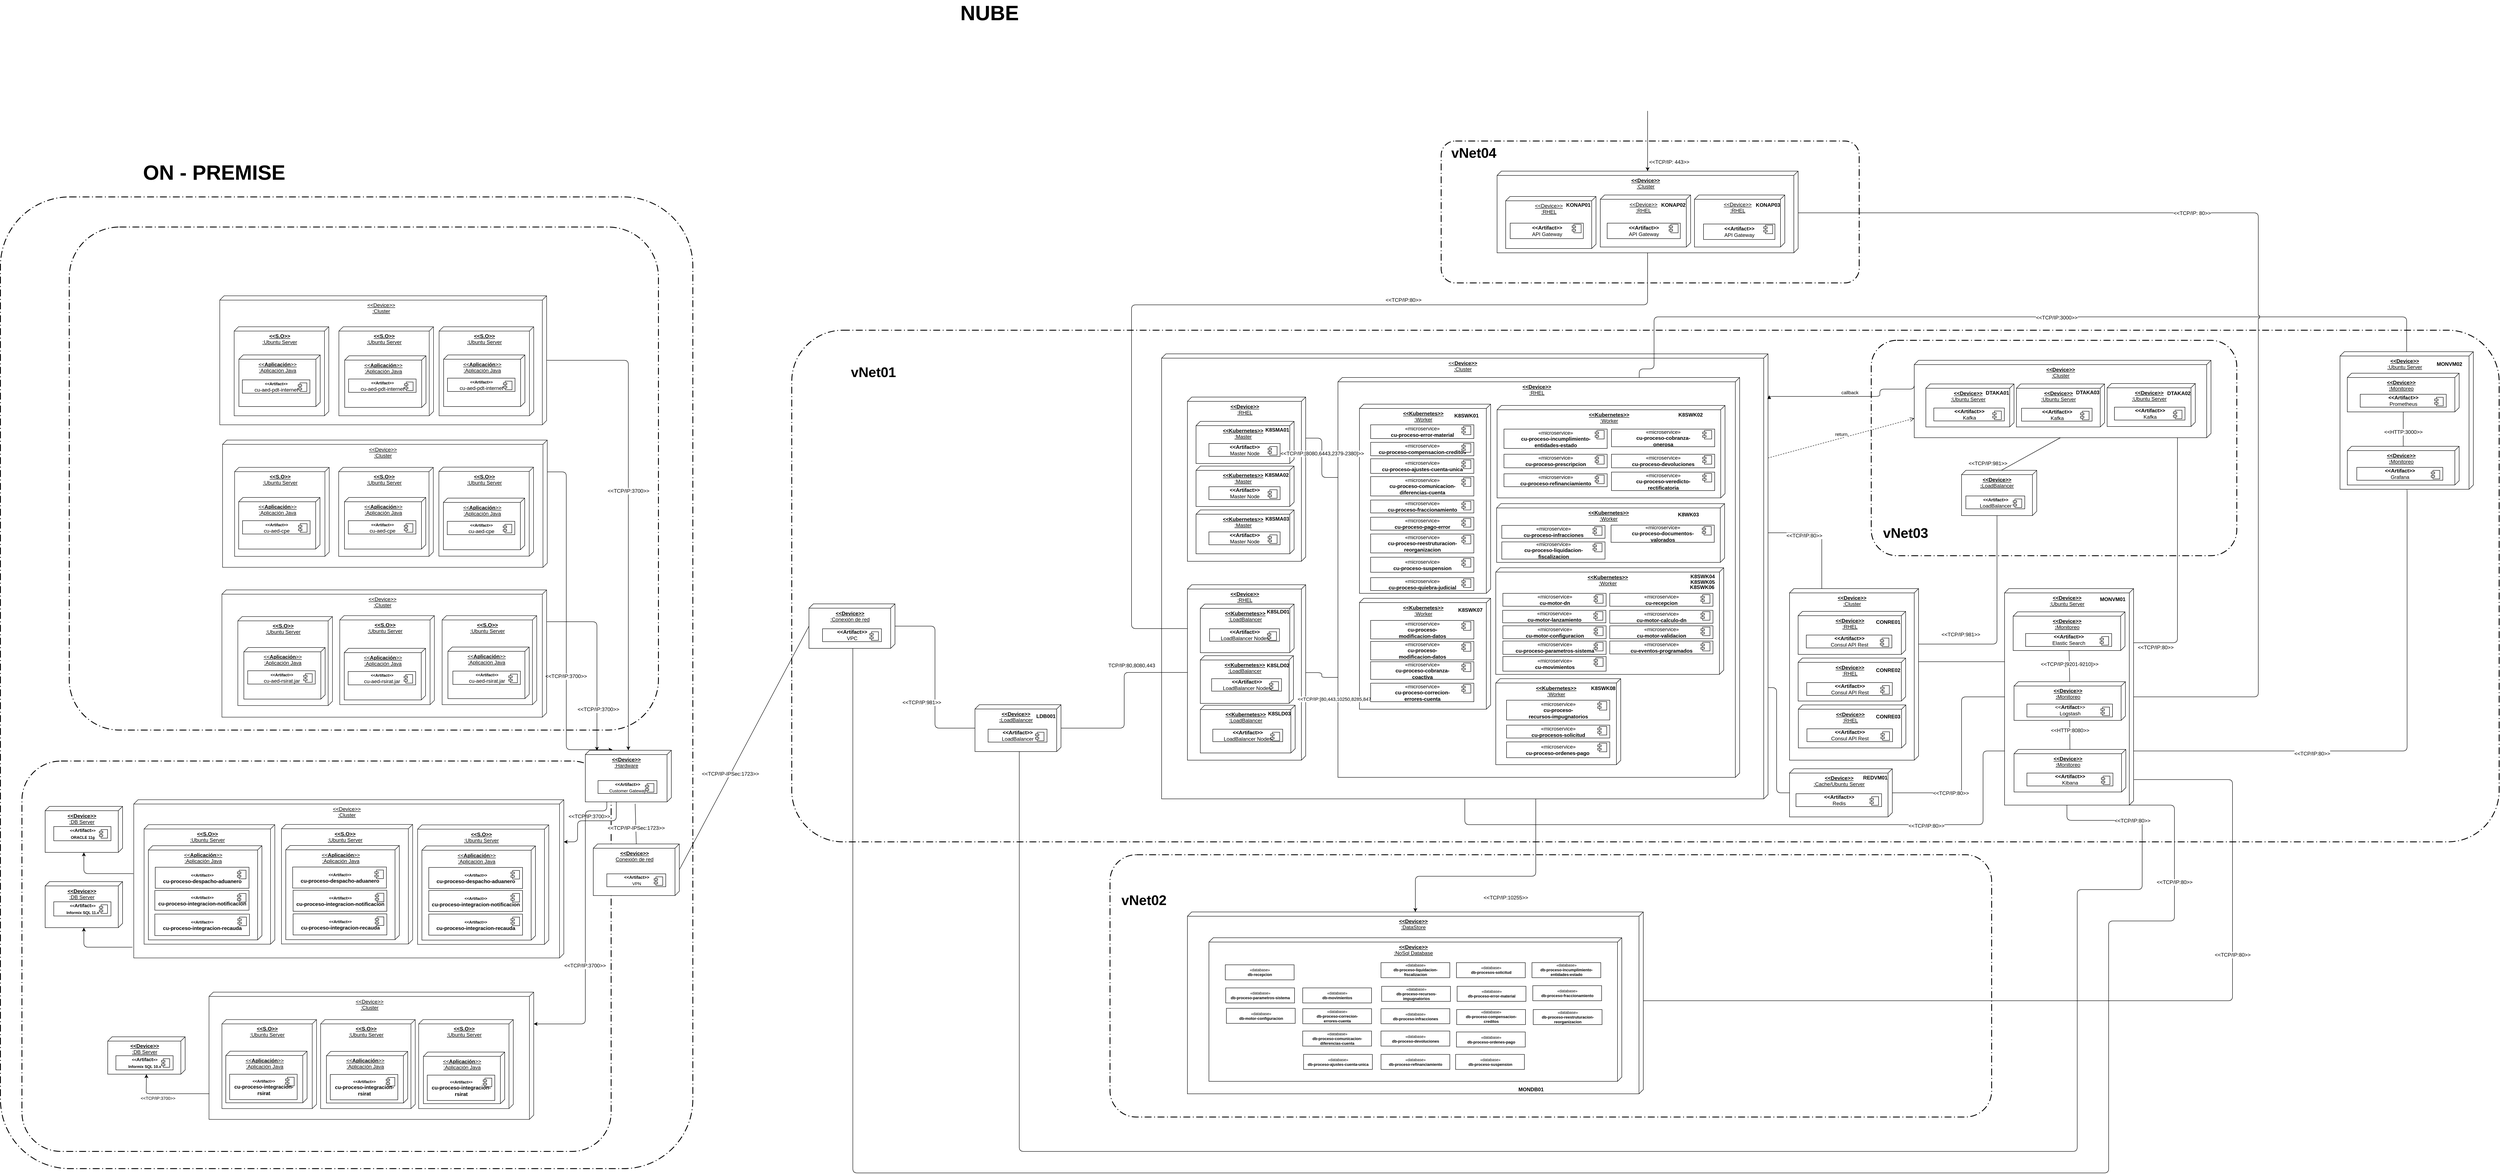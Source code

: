 <mxfile version="13.1.14" type="github">
  <diagram id="7881a58d-f445-9cbd-abc9-f13a61042135" name="Page-1">
    <mxGraphModel dx="4211" dy="2136" grid="1" gridSize="10" guides="1" tooltips="1" connect="1" arrows="1" fold="1" page="1" pageScale="1" pageWidth="827" pageHeight="1169" background="#ffffff" math="0" shadow="0">
      <root>
        <mxCell id="0" />
        <mxCell id="1" parent="0" />
        <mxCell id="1162" value="" style="rounded=1;arcSize=10;dashed=1;strokeColor=#000000;fillColor=none;gradientColor=none;dashPattern=8 3 1 3;strokeWidth=2;align=center;" parent="1" vertex="1">
          <mxGeometry x="-1730" y="-340" width="1610" height="2260" as="geometry" />
        </mxCell>
        <mxCell id="1602" value="" style="rounded=1;arcSize=10;dashed=1;strokeColor=#000000;fillColor=none;gradientColor=none;dashPattern=8 3 1 3;strokeWidth=2;align=center;" parent="1" vertex="1">
          <mxGeometry x="-1680" y="972" width="1370" height="908" as="geometry" />
        </mxCell>
        <mxCell id="1603" value="" style="rounded=1;arcSize=10;dashed=1;strokeColor=#000000;fillColor=none;gradientColor=none;dashPattern=8 3 1 3;strokeWidth=2;align=center;glass=0;" parent="1" vertex="1">
          <mxGeometry x="-1570" y="-270" width="1370" height="1170" as="geometry" />
        </mxCell>
        <mxCell id="3588effd44935446-1105" value="" style="rounded=1;arcSize=10;dashed=1;strokeColor=#000000;fillColor=none;gradientColor=none;dashPattern=8 3 1 3;strokeWidth=2;align=center;" parent="1" vertex="1">
          <mxGeometry x="1620" y="-470" width="972" height="330" as="geometry" />
        </mxCell>
        <mxCell id="1045" value="" style="rounded=1;arcSize=10;dashed=1;strokeColor=#000000;fillColor=none;gradientColor=none;dashPattern=8 3 1 3;strokeWidth=2;align=center;" parent="1" vertex="1">
          <mxGeometry x="110" y="-30" width="3970" height="1190" as="geometry" />
        </mxCell>
        <mxCell id="1154" style="edgeStyle=orthogonalEdgeStyle;rounded=1;html=1;startArrow=none;startFill=0;endArrow=none;endFill=0;jettySize=auto;orthogonalLoop=1;exitX=0;exitY=0.75;entryX=0.402;entryY=0;entryDx=0;entryDy=0;entryPerimeter=0;" parent="1" source="1130" target="473" edge="1">
          <mxGeometry relative="1" as="geometry" />
        </mxCell>
        <mxCell id="1161" value="&amp;lt;&amp;lt;TCP/IP:80&amp;gt;&amp;gt;" style="text;html=1;resizable=0;points=[];align=center;verticalAlign=middle;labelBackgroundColor=#ffffff;" parent="1154" vertex="1" connectable="0">
          <mxGeometry x="0.334" y="7" relative="1" as="geometry">
            <mxPoint x="-1" as="offset" />
          </mxGeometry>
        </mxCell>
        <mxCell id="1158" style="edgeStyle=orthogonalEdgeStyle;rounded=1;html=1;entryX=0.288;entryY=0.992;startArrow=none;startFill=0;endArrow=none;endFill=0;jettySize=auto;orthogonalLoop=1;entryDx=0;entryDy=0;entryPerimeter=0;" parent="1" source="1130" target="474" edge="1">
          <mxGeometry relative="1" as="geometry">
            <Array as="points">
              <mxPoint x="3180" y="741" />
              <mxPoint x="3180" y="755" />
            </Array>
          </mxGeometry>
        </mxCell>
        <mxCell id="1159" value="&amp;lt;&amp;lt;TCP/IP:80&amp;gt;&amp;gt;" style="text;html=1;resizable=0;points=[];align=center;verticalAlign=middle;labelBackgroundColor=#ffffff;" parent="1158" vertex="1" connectable="0">
          <mxGeometry x="-0.082" y="-1" relative="1" as="geometry">
            <mxPoint as="offset" />
          </mxGeometry>
        </mxCell>
        <mxCell id="1130" value="&lt;b&gt;&amp;lt;&amp;lt;Device&amp;gt;&amp;gt;&lt;/b&gt;&lt;br&gt;:Cluster" style="verticalAlign=top;align=center;spacingTop=8;spacingLeft=2;spacingRight=12;shape=cube;size=10;direction=south;fontStyle=4;html=1;" parent="1" vertex="1">
          <mxGeometry x="2430" y="571" width="300" height="399" as="geometry" />
        </mxCell>
        <mxCell id="473" value="&amp;lt;&amp;lt;&lt;b style=&quot;text-align: center&quot;&gt;Device&amp;gt;&amp;gt; &lt;br&gt;&lt;/b&gt;:Cluster&lt;br&gt;" style="verticalAlign=top;align=center;spacingTop=8;spacingLeft=2;spacingRight=12;shape=cube;size=10;direction=south;fontStyle=4;html=1;" parent="1" vertex="1">
          <mxGeometry x="970" y="25" width="1410" height="1035" as="geometry" />
        </mxCell>
        <mxCell id="1109" value="&amp;lt;&amp;lt;Device&amp;gt;&amp;gt;&lt;br&gt;:Cluster&lt;br&gt;" style="verticalAlign=top;align=center;spacingTop=8;spacingLeft=2;spacingRight=12;shape=cube;size=10;direction=south;fontStyle=4;html=1;rounded=0;strokeColor=#0F0F0F;fillColor=none;" parent="1" vertex="1">
          <mxGeometry x="-1220" y="-110" width="760" height="300" as="geometry" />
        </mxCell>
        <mxCell id="1120" style="edgeStyle=orthogonalEdgeStyle;rounded=1;html=1;entryX=0.25;entryY=1;startArrow=none;startFill=0;endArrow=none;endFill=0;jettySize=auto;orthogonalLoop=1;exitX=1;exitY=0.5;" parent="1" source="3588effd44935446-1094" target="573" edge="1">
          <mxGeometry relative="1" as="geometry">
            <Array as="points">
              <mxPoint x="2100" y="-89" />
              <mxPoint x="900" y="-89" />
              <mxPoint x="900" y="664" />
            </Array>
          </mxGeometry>
        </mxCell>
        <mxCell id="1123" value="&amp;lt;&amp;lt;TCP/IP:80&amp;gt;&amp;gt;" style="text;html=1;resizable=0;points=[];align=center;verticalAlign=middle;labelBackgroundColor=#ffffff;" parent="1120" vertex="1" connectable="0">
          <mxGeometry x="-0.451" y="-6" relative="1" as="geometry">
            <mxPoint x="-84.5" y="-5.5" as="offset" />
          </mxGeometry>
        </mxCell>
        <mxCell id="3588effd44935446-1107" value="" style="rounded=1;arcSize=12;dashed=1;strokeColor=#000000;fillColor=none;gradientColor=none;dashPattern=8 3 1 3;strokeWidth=2;align=center;" parent="1" vertex="1">
          <mxGeometry x="2620" y="-6.5" width="850" height="501" as="geometry" />
        </mxCell>
        <mxCell id="1059" value="" style="rounded=1;arcSize=10;dashed=1;strokeColor=#000000;fillColor=none;gradientColor=none;dashPattern=8 3 1 3;strokeWidth=2;align=center;" parent="1" vertex="1">
          <mxGeometry x="850" y="1190" width="2050" height="610" as="geometry" />
        </mxCell>
        <mxCell id="461" value="&lt;b&gt;&amp;lt;&amp;lt;Device&amp;gt;&amp;gt;&lt;/b&gt;&lt;br&gt;:Cluster&lt;br&gt;" style="verticalAlign=top;align=center;spacingTop=8;spacingLeft=2;spacingRight=12;shape=cube;size=10;direction=south;fontStyle=4;html=1;" parent="1" vertex="1">
          <mxGeometry x="2720" y="40" width="690" height="180" as="geometry" />
        </mxCell>
        <mxCell id="991" style="edgeStyle=orthogonalEdgeStyle;rounded=1;html=1;endArrow=none;endFill=0;jettySize=auto;orthogonalLoop=1;entryX=1;entryY=0.25;" parent="1" source="881" target="474" edge="1">
          <mxGeometry relative="1" as="geometry">
            <Array as="points">
              <mxPoint x="252" y="1930" />
              <mxPoint x="3172" y="1930" />
              <mxPoint x="3172" y="1344" />
              <mxPoint x="3325" y="1344" />
            </Array>
            <mxPoint x="3230" y="1330" as="targetPoint" />
          </mxGeometry>
        </mxCell>
        <mxCell id="1033" value="&amp;lt;&amp;lt;TCP/IP:80&amp;gt;&amp;gt;" style="text;html=1;resizable=0;points=[];align=center;verticalAlign=middle;labelBackgroundColor=#ffffff;" parent="991" vertex="1" connectable="0">
          <mxGeometry x="0.869" relative="1" as="geometry">
            <mxPoint y="1" as="offset" />
          </mxGeometry>
        </mxCell>
        <mxCell id="474" value="&lt;b&gt;&amp;lt;&amp;lt;Device&amp;gt;&amp;gt;&lt;/b&gt;&lt;br&gt;:Ubuntu Server&lt;br&gt;" style="verticalAlign=top;align=center;spacingTop=8;spacingLeft=2;spacingRight=12;shape=cube;size=10;direction=south;fontStyle=4;html=1;" parent="1" vertex="1">
          <mxGeometry x="2930" y="571" width="300" height="503.5" as="geometry" />
        </mxCell>
        <mxCell id="475" value="&lt;b&gt;&amp;lt;&amp;lt;Device&amp;gt;&amp;gt;&lt;br&gt;:&lt;/b&gt;Monitoreo&lt;br&gt;" style="verticalAlign=top;align=center;spacingTop=8;spacingLeft=2;spacingRight=12;shape=cube;size=10;direction=south;fontStyle=4;html=1;" parent="1" vertex="1">
          <mxGeometry x="2950" y="624.996" width="260" height="90" as="geometry" />
        </mxCell>
        <mxCell id="476" value="&lt;b&gt;&amp;lt;&amp;lt;Device&amp;gt;&amp;gt;&lt;br&gt;:&lt;/b&gt;Monitoreo&lt;br&gt;" style="verticalAlign=top;align=center;spacingTop=8;spacingLeft=2;spacingRight=12;shape=cube;size=10;direction=south;fontStyle=4;html=1;" parent="1" vertex="1">
          <mxGeometry x="2952" y="787.496" width="259" height="90" as="geometry" />
        </mxCell>
        <mxCell id="477" value="&lt;b&gt;&amp;lt;&amp;lt;Device&amp;gt;&amp;gt;&lt;br&gt;:&lt;/b&gt;Monitoreo&lt;br&gt;" style="verticalAlign=top;align=center;spacingTop=8;spacingLeft=2;spacingRight=12;shape=cube;size=10;direction=south;fontStyle=4;html=1;" parent="1" vertex="1">
          <mxGeometry x="2952" y="944.996" width="260" height="99" as="geometry" />
        </mxCell>
        <mxCell id="478" value="&lt;font size=&quot;1&quot;&gt;&lt;span style=&quot;font-size: 12px&quot;&gt;&lt;b&gt;&amp;lt;&amp;lt;Artifact&amp;gt;&amp;gt;&lt;br&gt;&lt;/b&gt;Elastic Search&lt;/span&gt;&lt;/font&gt;&lt;br&gt;" style="html=1;fontStyle=0" parent="1" vertex="1">
          <mxGeometry x="2979" y="675.496" width="200" height="30" as="geometry" />
        </mxCell>
        <mxCell id="479" value="" style="shape=component;jettyWidth=8;jettyHeight=4;" parent="478" vertex="1">
          <mxGeometry x="1" width="20" height="20" relative="1" as="geometry">
            <mxPoint x="-27" y="7" as="offset" />
          </mxGeometry>
        </mxCell>
        <mxCell id="480" value="&lt;font size=&quot;1&quot;&gt;&lt;span style=&quot;font-size: 12px&quot;&gt;&amp;lt;&amp;lt;&lt;b&gt;Artifact&lt;/b&gt;&amp;gt;&amp;gt;&lt;br&gt;Logstash&lt;/span&gt;&lt;/font&gt;&lt;br&gt;" style="html=1;fontStyle=0" parent="1" vertex="1">
          <mxGeometry x="2982" y="839.496" width="199" height="30" as="geometry" />
        </mxCell>
        <mxCell id="481" value="" style="shape=component;jettyWidth=8;jettyHeight=4;" parent="480" vertex="1">
          <mxGeometry x="1" width="20" height="20" relative="1" as="geometry">
            <mxPoint x="-27" y="7" as="offset" />
          </mxGeometry>
        </mxCell>
        <mxCell id="482" value="&lt;font size=&quot;1&quot;&gt;&lt;span style=&quot;font-size: 12px&quot;&gt;&lt;b&gt;&amp;lt;&amp;lt;Artifact&amp;gt;&amp;gt;&lt;br&gt;&lt;/b&gt;Kibana&lt;/span&gt;&lt;/font&gt;&lt;br&gt;" style="html=1;fontStyle=0" parent="1" vertex="1">
          <mxGeometry x="2982" y="999.996" width="200" height="30" as="geometry" />
        </mxCell>
        <mxCell id="483" value="" style="shape=component;jettyWidth=8;jettyHeight=4;" parent="482" vertex="1">
          <mxGeometry x="1" width="20" height="20" relative="1" as="geometry">
            <mxPoint x="-27" y="7" as="offset" />
          </mxGeometry>
        </mxCell>
        <mxCell id="496" value="&lt;div style=&quot;text-align: center&quot;&gt;&lt;b&gt;&amp;lt;&amp;lt;Device&amp;gt;&amp;gt;&lt;/b&gt;&lt;br&gt;:RHEL&lt;br&gt;&lt;/div&gt;" style="verticalAlign=top;align=center;spacingTop=8;spacingLeft=2;spacingRight=12;shape=cube;size=10;direction=south;fontStyle=4;html=1;" parent="1" vertex="1">
          <mxGeometry x="1030" y="125.5" width="275" height="382" as="geometry" />
        </mxCell>
        <mxCell id="497" value="&lt;b&gt;&amp;lt;&amp;lt;Kubernetes&amp;gt;&amp;gt;&lt;/b&gt;&lt;br&gt;:Master&lt;br&gt;" style="verticalAlign=top;align=center;spacingTop=8;spacingLeft=2;spacingRight=12;shape=cube;size=10;direction=south;fontStyle=4;html=1;" parent="1" vertex="1">
          <mxGeometry x="1050" y="182" width="228" height="98" as="geometry" />
        </mxCell>
        <mxCell id="498" value="&lt;b&gt;&amp;lt;&amp;lt;Artifact&amp;gt;&amp;gt;&lt;/b&gt;&lt;br&gt;Master Node" style="html=1;" parent="1" vertex="1">
          <mxGeometry x="1080" y="233.5" width="165.5" height="30" as="geometry" />
        </mxCell>
        <mxCell id="499" value="" style="shape=component;jettyWidth=8;jettyHeight=4;" parent="498" vertex="1">
          <mxGeometry x="1" width="21" height="20" relative="1" as="geometry">
            <mxPoint x="-28" y="7" as="offset" />
          </mxGeometry>
        </mxCell>
        <mxCell id="500" value="&lt;div style=&quot;text-align: center&quot;&gt;&lt;/div&gt;&lt;b&gt;&amp;lt;&amp;lt;Device&amp;gt;&amp;gt;&lt;/b&gt;&lt;br&gt;:RHEL" style="verticalAlign=top;align=center;spacingTop=8;spacingLeft=2;spacingRight=12;shape=cube;size=10;direction=south;fontStyle=4;html=1;" parent="1" vertex="1">
          <mxGeometry x="1380" y="80" width="934" height="930" as="geometry" />
        </mxCell>
        <mxCell id="505" value="&lt;div style=&quot;text-align: center&quot;&gt;&lt;div&gt;&lt;b&gt;&amp;lt;&amp;lt;Kubernetes&amp;gt;&amp;gt;&lt;/b&gt;&lt;/div&gt;&lt;div&gt;:Worker&lt;/div&gt;&lt;/div&gt;" style="verticalAlign=top;align=center;spacingTop=8;spacingLeft=2;spacingRight=12;shape=cube;size=10;direction=south;fontStyle=4;html=1;" parent="1" vertex="1">
          <mxGeometry x="1430" y="142" width="305" height="440" as="geometry" />
        </mxCell>
        <mxCell id="993" style="edgeStyle=orthogonalEdgeStyle;rounded=1;html=1;entryX=0.882;entryY=-0.003;endArrow=none;endFill=0;jettySize=auto;orthogonalLoop=1;entryPerimeter=0;exitX=0;exitY=0;exitDx=206.5;exitDy=0;exitPerimeter=0;" parent="1" source="509" target="474" edge="1">
          <mxGeometry relative="1" as="geometry">
            <Array as="points">
              <mxPoint x="3460" y="1529" />
              <mxPoint x="3460" y="1015" />
            </Array>
          </mxGeometry>
        </mxCell>
        <mxCell id="1031" value="&amp;lt;&amp;lt;TCP/IP:80&amp;gt;&amp;gt;" style="text;html=1;resizable=0;points=[];align=center;verticalAlign=middle;labelBackgroundColor=#ffffff;" parent="993" vertex="1" connectable="0">
          <mxGeometry x="0.397" relative="1" as="geometry">
            <mxPoint as="offset" />
          </mxGeometry>
        </mxCell>
        <mxCell id="509" value="&lt;b&gt;&amp;lt;&amp;lt;Device&lt;span style=&quot;text-align: center&quot;&gt;&amp;gt;&amp;gt; &lt;br&gt;&lt;/span&gt;&lt;/b&gt;:DataStore&lt;br&gt;" style="verticalAlign=top;align=center;spacingTop=8;spacingLeft=2;spacingRight=12;shape=cube;size=10;direction=south;fontStyle=4;html=1;" parent="1" vertex="1">
          <mxGeometry x="1030" y="1323" width="1060" height="423" as="geometry" />
        </mxCell>
        <mxCell id="1269" style="edgeStyle=orthogonalEdgeStyle;rounded=1;html=1;entryX=0.25;entryY=0;startArrow=classic;startFill=1;endArrow=none;endFill=0;jettySize=auto;orthogonalLoop=1;exitX=-0.012;exitY=0.685;exitDx=0;exitDy=0;exitPerimeter=0;" parent="1" source="519" target="1197" edge="1">
          <mxGeometry relative="1" as="geometry" />
        </mxCell>
        <mxCell id="1273" value="&amp;lt;&amp;lt;TCP/IP:3700&amp;gt;&amp;gt;" style="text;html=1;resizable=0;points=[];align=center;verticalAlign=middle;labelBackgroundColor=#ffffff;" parent="1269" vertex="1" connectable="0">
          <mxGeometry x="-0.303" y="1" relative="1" as="geometry">
            <mxPoint as="offset" />
          </mxGeometry>
        </mxCell>
        <mxCell id="1270" style="edgeStyle=orthogonalEdgeStyle;rounded=1;html=1;entryX=0.25;entryY=0;startArrow=classic;startFill=1;endArrow=none;endFill=0;jettySize=auto;orthogonalLoop=1;exitX=0.008;exitY=0.865;exitDx=0;exitDy=0;exitPerimeter=0;" parent="1" source="519" target="1215" edge="1">
          <mxGeometry relative="1" as="geometry" />
        </mxCell>
        <mxCell id="1274" value="&amp;lt;&amp;lt;TCP/IP:3700&amp;gt;&amp;gt;" style="text;html=1;resizable=0;points=[];align=center;verticalAlign=middle;labelBackgroundColor=#ffffff;" parent="1270" vertex="1" connectable="0">
          <mxGeometry x="-0.536" y="-3" relative="1" as="geometry">
            <mxPoint as="offset" />
          </mxGeometry>
        </mxCell>
        <mxCell id="1271" style="edgeStyle=orthogonalEdgeStyle;rounded=1;html=1;startArrow=none;startFill=0;endArrow=classic;endFill=1;jettySize=auto;orthogonalLoop=1;" parent="1" source="519" edge="1">
          <mxGeometry relative="1" as="geometry">
            <Array as="points">
              <mxPoint x="-298" y="1111" />
              <mxPoint x="-388" y="1111" />
              <mxPoint x="-388" y="1160" />
            </Array>
            <mxPoint x="-420" y="1160" as="targetPoint" />
          </mxGeometry>
        </mxCell>
        <mxCell id="1276" value="&amp;lt;&amp;lt;TCP/IP:3700&amp;gt;&amp;gt;" style="text;html=1;resizable=0;points=[];align=center;verticalAlign=middle;labelBackgroundColor=#ffffff;" parent="1271" vertex="1" connectable="0">
          <mxGeometry x="0.09" y="-2" relative="1" as="geometry">
            <mxPoint x="10" y="-8" as="offset" />
          </mxGeometry>
        </mxCell>
        <mxCell id="1272" style="edgeStyle=orthogonalEdgeStyle;rounded=1;html=1;entryX=0.25;entryY=0;startArrow=none;startFill=0;endArrow=classic;endFill=1;jettySize=auto;orthogonalLoop=1;exitX=1;exitY=0.75;" parent="1" source="519" target="1251" edge="1">
          <mxGeometry relative="1" as="geometry">
            <Array as="points">
              <mxPoint x="-370" y="1088" />
              <mxPoint x="-370" y="1088" />
              <mxPoint x="-370" y="1951" />
            </Array>
          </mxGeometry>
        </mxCell>
        <mxCell id="1277" value="&amp;lt;&amp;lt;TCP/IP:3700&amp;gt;&amp;gt;" style="text;html=1;resizable=0;points=[];align=center;verticalAlign=middle;labelBackgroundColor=#ffffff;" parent="1272" vertex="1" connectable="0">
          <mxGeometry x="0.255" y="-1" relative="1" as="geometry">
            <mxPoint as="offset" />
          </mxGeometry>
        </mxCell>
        <mxCell id="519" value="&lt;b&gt;&amp;lt;&amp;lt;Device&amp;gt;&amp;gt;&lt;br&gt;&lt;/b&gt;:Hardware&lt;br&gt;" style="verticalAlign=top;align=center;spacingTop=8;spacingLeft=2;spacingRight=12;shape=cube;size=10;direction=south;fontStyle=4;html=1;" parent="1" vertex="1">
          <mxGeometry x="-370" y="947" width="200" height="120" as="geometry" />
        </mxCell>
        <mxCell id="521" value="&lt;font size=&quot;1&quot;&gt;&lt;b&gt;&amp;lt;&amp;lt;Artifact&amp;gt;&amp;gt;&lt;/b&gt;&lt;br&gt;Customer Gateway&lt;/font&gt;&lt;br&gt;" style="html=1;" parent="1" vertex="1">
          <mxGeometry x="-340.5" y="1017.5" width="137" height="30" as="geometry" />
        </mxCell>
        <mxCell id="522" value="" style="shape=component;jettyWidth=8;jettyHeight=4;" parent="521" vertex="1">
          <mxGeometry x="1" width="20" height="20" relative="1" as="geometry">
            <mxPoint x="-27" y="7" as="offset" />
          </mxGeometry>
        </mxCell>
        <mxCell id="990" style="edgeStyle=orthogonalEdgeStyle;rounded=1;html=1;entryX=0;entryY=0;endArrow=none;endFill=0;jettySize=auto;orthogonalLoop=1;entryDx=503.5;entryDy=155;entryPerimeter=0;" parent="1" source="527" target="474" edge="1">
          <mxGeometry relative="1" as="geometry">
            <Array as="points">
              <mxPoint x="639" y="1880" />
              <mxPoint x="3099" y="1880" />
              <mxPoint x="3099" y="1271" />
              <mxPoint x="3250" y="1271" />
              <mxPoint x="3250" y="1110" />
            </Array>
          </mxGeometry>
        </mxCell>
        <mxCell id="1032" value="&amp;lt;&amp;lt;TCP/IP:80&amp;gt;&amp;gt;" style="text;html=1;resizable=0;points=[];align=center;verticalAlign=middle;labelBackgroundColor=#ffffff;" parent="990" vertex="1" connectable="0">
          <mxGeometry x="0.917" relative="1" as="geometry">
            <mxPoint y="1" as="offset" />
          </mxGeometry>
        </mxCell>
        <mxCell id="527" value="&lt;b&gt;&amp;lt;&amp;lt;Device&amp;gt;&amp;gt;&lt;br&gt;:&lt;/b&gt;LoadBalancer" style="verticalAlign=top;align=center;spacingTop=8;spacingLeft=2;spacingRight=12;shape=cube;size=10;direction=south;fontStyle=4;html=1;" parent="1" vertex="1">
          <mxGeometry x="536" y="841" width="200" height="109" as="geometry" />
        </mxCell>
        <mxCell id="528" value="&lt;font size=&quot;1&quot;&gt;&lt;b style=&quot;font-size: 12px&quot;&gt;&amp;lt;&amp;lt;Artifact&amp;gt;&amp;gt;&lt;br&gt;&lt;/b&gt;&lt;/font&gt;LoadBalancer&lt;br&gt;" style="html=1;" parent="1" vertex="1">
          <mxGeometry x="566.5" y="898.0" width="137" height="30" as="geometry" />
        </mxCell>
        <mxCell id="529" value="" style="shape=component;jettyWidth=8;jettyHeight=4;" parent="528" vertex="1">
          <mxGeometry x="1" width="20" height="20" relative="1" as="geometry">
            <mxPoint x="-27" y="7" as="offset" />
          </mxGeometry>
        </mxCell>
        <mxCell id="995" style="edgeStyle=orthogonalEdgeStyle;rounded=1;html=1;entryX=0.25;entryY=0;endArrow=none;endFill=0;jettySize=auto;orthogonalLoop=1;exitX=0.998;exitY=0.113;exitDx=0;exitDy=0;exitPerimeter=0;" parent="1" source="461" target="474" edge="1">
          <mxGeometry relative="1" as="geometry">
            <Array as="points">
              <mxPoint x="3332" y="697" />
            </Array>
          </mxGeometry>
        </mxCell>
        <mxCell id="1034" value="&amp;lt;&amp;lt;TCP/IP:80&amp;gt;&amp;gt;" style="text;html=1;resizable=0;points=[];align=center;verticalAlign=middle;labelBackgroundColor=#ffffff;" parent="995" vertex="1" connectable="0">
          <mxGeometry x="0.79" y="4" relative="1" as="geometry">
            <mxPoint x="-10.36" y="7.02" as="offset" />
          </mxGeometry>
        </mxCell>
        <mxCell id="997" style="edgeStyle=orthogonalEdgeStyle;rounded=1;html=1;entryX=0;entryY=0.25;endArrow=none;endFill=0;jettySize=auto;orthogonalLoop=1;" parent="1" source="531" target="500" edge="1">
          <mxGeometry relative="1" as="geometry">
            <Array as="points">
              <mxPoint x="3865" y="-61" />
              <mxPoint x="2115" y="-61" />
              <mxPoint x="2115" y="60" />
              <mxPoint x="2080" y="60" />
            </Array>
          </mxGeometry>
        </mxCell>
        <mxCell id="1041" value="&amp;lt;&amp;lt;TCP/IP:3000&amp;gt;&amp;gt;" style="text;html=1;resizable=0;points=[];align=center;verticalAlign=middle;labelBackgroundColor=#ffffff;" parent="997" vertex="1" connectable="0">
          <mxGeometry x="-0.108" y="3" relative="1" as="geometry">
            <mxPoint y="-1" as="offset" />
          </mxGeometry>
        </mxCell>
        <mxCell id="531" value="&lt;b&gt;&amp;lt;&amp;lt;Device&amp;gt;&amp;gt;&lt;/b&gt;&lt;br&gt;:Ubuntu Server&lt;br&gt;" style="verticalAlign=top;align=center;spacingTop=8;spacingLeft=2;spacingRight=12;shape=cube;size=10;direction=south;fontStyle=4;html=1;" parent="1" vertex="1">
          <mxGeometry x="3710" y="20.0" width="310" height="320" as="geometry" />
        </mxCell>
        <mxCell id="573" value="&lt;div style=&quot;text-align: center&quot;&gt;&lt;b&gt;&amp;lt;&amp;lt;Device&amp;gt;&amp;gt;&lt;/b&gt;&lt;br&gt;:RHEL&lt;br&gt;&lt;/div&gt;" style="verticalAlign=top;align=center;spacingTop=8;spacingLeft=2;spacingRight=12;shape=cube;size=10;direction=south;fontStyle=4;html=1;" parent="1" vertex="1">
          <mxGeometry x="1030" y="562" width="275" height="408" as="geometry" />
        </mxCell>
        <mxCell id="574" value="&lt;b&gt;&amp;lt;&amp;lt;Kubernetes&amp;gt;&amp;gt;&lt;/b&gt;&lt;br&gt;:LoadBalancer&lt;br&gt;" style="verticalAlign=top;align=center;spacingTop=8;spacingLeft=2;spacingRight=12;shape=cube;size=10;direction=south;fontStyle=4;html=1;" parent="1" vertex="1">
          <mxGeometry x="1060" y="607" width="218" height="113" as="geometry" />
        </mxCell>
        <mxCell id="575" value="&lt;b&gt;&amp;lt;&amp;lt;Artifact&amp;gt;&amp;gt;&lt;/b&gt;&lt;br&gt;LoadBalancer Nodes" style="html=1;" parent="1" vertex="1">
          <mxGeometry x="1081.5" y="664.35" width="162.5" height="29" as="geometry" />
        </mxCell>
        <mxCell id="576" value="" style="shape=component;jettyWidth=8;jettyHeight=4;" parent="575" vertex="1">
          <mxGeometry x="1" width="21" height="20" relative="1" as="geometry">
            <mxPoint x="-28" y="7" as="offset" />
          </mxGeometry>
        </mxCell>
        <mxCell id="607" style="edgeStyle=orthogonalEdgeStyle;shape=link;rounded=0;html=1;exitX=0.5;exitY=1;jettySize=auto;orthogonalLoop=1;fontColor=#000000;" parent="1" edge="1">
          <mxGeometry relative="1" as="geometry">
            <mxPoint x="1872.429" y="200.286" as="sourcePoint" />
            <mxPoint x="1872.429" y="201.0" as="targetPoint" />
          </mxGeometry>
        </mxCell>
        <mxCell id="619" value="&lt;b&gt;&amp;lt;&amp;lt;Device&amp;gt;&amp;gt;&lt;br&gt;:&lt;/b&gt;Monitoreo&lt;br&gt;" style="verticalAlign=top;align=center;spacingTop=8;spacingLeft=2;spacingRight=12;shape=cube;size=10;direction=south;fontStyle=4;html=1;" parent="1" vertex="1">
          <mxGeometry x="3727" y="70.0" width="260" height="90" as="geometry" />
        </mxCell>
        <mxCell id="620" value="&lt;font size=&quot;1&quot;&gt;&lt;span style=&quot;font-size: 12px&quot;&gt;&lt;b&gt;&amp;lt;&amp;lt;Artifact&amp;gt;&amp;gt;&lt;br&gt;&lt;/b&gt;Prometheus&lt;/span&gt;&lt;/font&gt;&lt;br&gt;" style="html=1;fontStyle=0" parent="1" vertex="1">
          <mxGeometry x="3757" y="119.0" width="200" height="30" as="geometry" />
        </mxCell>
        <mxCell id="621" value="" style="shape=component;jettyWidth=8;jettyHeight=4;" parent="620" vertex="1">
          <mxGeometry x="1" width="20" height="20" relative="1" as="geometry">
            <mxPoint x="-27" y="7" as="offset" />
          </mxGeometry>
        </mxCell>
        <mxCell id="622" value="&lt;b&gt;&amp;lt;&amp;lt;Device&amp;gt;&amp;gt;&lt;br&gt;:&lt;/b&gt;Monitoreo&lt;br&gt;" style="verticalAlign=top;align=center;spacingTop=8;spacingLeft=2;spacingRight=12;shape=cube;size=10;direction=south;fontStyle=4;html=1;" parent="1" vertex="1">
          <mxGeometry x="3727" y="240.0" width="260" height="90" as="geometry" />
        </mxCell>
        <mxCell id="623" value="&lt;font size=&quot;1&quot;&gt;&lt;span style=&quot;font-size: 12px&quot;&gt;&lt;b&gt;&amp;lt;&amp;lt;Artifact&amp;gt;&amp;gt;&lt;br&gt;&lt;/b&gt;Grafana&lt;/span&gt;&lt;/font&gt;&lt;br&gt;" style="html=1;fontStyle=0" parent="1" vertex="1">
          <mxGeometry x="3749" y="289.0" width="200" height="30" as="geometry" />
        </mxCell>
        <mxCell id="624" value="" style="shape=component;jettyWidth=8;jettyHeight=4;" parent="623" vertex="1">
          <mxGeometry x="1" width="20" height="20" relative="1" as="geometry">
            <mxPoint x="-27" y="7" as="offset" />
          </mxGeometry>
        </mxCell>
        <mxCell id="625" value="" style="endArrow=none;html=1;fontColor=#000000;entryX=1;entryY=0.5;" parent="1" source="622" target="619" edge="1">
          <mxGeometry width="50" height="50" relative="1" as="geometry">
            <mxPoint x="3639" y="380.0" as="sourcePoint" />
            <mxPoint x="3689" y="330.0" as="targetPoint" />
          </mxGeometry>
        </mxCell>
        <mxCell id="626" value="&amp;lt;&amp;lt;HTTP:3000&amp;gt;&amp;gt;" style="text;html=1;resizable=0;points=[];align=center;verticalAlign=middle;labelBackgroundColor=#ffffff;fontColor=#000000;" parent="625" vertex="1" connectable="0">
          <mxGeometry x="0.38" y="-1" relative="1" as="geometry">
            <mxPoint x="-1" y="21.29" as="offset" />
          </mxGeometry>
        </mxCell>
        <mxCell id="639" value="&lt;b&gt;&amp;lt;&amp;lt;Device&amp;gt;&amp;gt;&lt;/b&gt;&lt;br&gt;:NoSql Database" style="verticalAlign=top;align=center;spacingTop=8;spacingLeft=2;spacingRight=12;shape=cube;size=10;direction=south;fontStyle=4;html=1;" parent="1" vertex="1">
          <mxGeometry x="1080" y="1383" width="960" height="334" as="geometry" />
        </mxCell>
        <mxCell id="844" value="&lt;b&gt;&amp;lt;&amp;lt;Kubernetes&amp;gt;&amp;gt;&lt;/b&gt;&lt;br&gt;:Master&lt;br&gt;" style="verticalAlign=top;align=center;spacingTop=8;spacingLeft=2;spacingRight=12;shape=cube;size=10;direction=south;fontStyle=4;html=1;" parent="1" vertex="1">
          <mxGeometry x="1050" y="286" width="228" height="94" as="geometry" />
        </mxCell>
        <mxCell id="845" value="&lt;b&gt;&amp;lt;&amp;lt;Artifact&amp;gt;&amp;gt;&lt;/b&gt;&lt;br&gt;Master Node" style="html=1;" parent="1" vertex="1">
          <mxGeometry x="1080" y="334" width="165.5" height="30" as="geometry" />
        </mxCell>
        <mxCell id="846" value="" style="shape=component;jettyWidth=8;jettyHeight=4;" parent="845" vertex="1">
          <mxGeometry x="1" width="21" height="20" relative="1" as="geometry">
            <mxPoint x="-28" y="7" as="offset" />
          </mxGeometry>
        </mxCell>
        <mxCell id="847" value="&lt;b&gt;&amp;lt;&amp;lt;Kubernetes&amp;gt;&amp;gt;&lt;/b&gt;&lt;br&gt;:Master&lt;br&gt;" style="verticalAlign=top;align=center;spacingTop=8;spacingLeft=2;spacingRight=12;shape=cube;size=10;direction=south;fontStyle=4;html=1;" parent="1" vertex="1">
          <mxGeometry x="1050" y="388" width="228" height="102" as="geometry" />
        </mxCell>
        <mxCell id="848" value="&lt;b&gt;&amp;lt;&amp;lt;Artifact&amp;gt;&amp;gt;&lt;/b&gt;&lt;br&gt;Master Node" style="html=1;" parent="1" vertex="1">
          <mxGeometry x="1080" y="439" width="165.5" height="30" as="geometry" />
        </mxCell>
        <mxCell id="849" value="" style="shape=component;jettyWidth=8;jettyHeight=4;" parent="848" vertex="1">
          <mxGeometry x="1" width="21" height="20" relative="1" as="geometry">
            <mxPoint x="-28" y="7" as="offset" />
          </mxGeometry>
        </mxCell>
        <mxCell id="854" value="&lt;b&gt;&amp;lt;&amp;lt;Kubernetes&amp;gt;&amp;gt;&lt;/b&gt;&lt;br&gt;:LoadBalancer&lt;br&gt;" style="verticalAlign=top;align=center;spacingTop=8;spacingLeft=2;spacingRight=12;shape=cube;size=10;direction=south;fontStyle=4;html=1;" parent="1" vertex="1">
          <mxGeometry x="1060" y="727" width="216.5" height="111" as="geometry" />
        </mxCell>
        <mxCell id="855" value="&lt;b&gt;&amp;lt;&amp;lt;Artifact&amp;gt;&amp;gt;&lt;/b&gt;&lt;br&gt;LoadBalancer Nodes" style="html=1;" parent="1" vertex="1">
          <mxGeometry x="1086.25" y="780.5" width="162.5" height="29" as="geometry" />
        </mxCell>
        <mxCell id="856" value="" style="shape=component;jettyWidth=8;jettyHeight=4;" parent="855" vertex="1">
          <mxGeometry x="1" width="21" height="20" relative="1" as="geometry">
            <mxPoint x="-28" y="7" as="offset" />
          </mxGeometry>
        </mxCell>
        <mxCell id="859" value="&lt;div style=&quot;text-align: center&quot;&gt;&lt;div&gt;&lt;b&gt;&amp;lt;&amp;lt;Kubernetes&amp;gt;&amp;gt;&lt;/b&gt;&lt;/div&gt;&lt;div&gt;:Worker&lt;/div&gt;&lt;/div&gt;" style="verticalAlign=top;align=center;spacingTop=8;spacingLeft=2;spacingRight=12;shape=cube;size=10;direction=south;fontStyle=4;html=1;" parent="1" vertex="1">
          <mxGeometry x="1750" y="145" width="530" height="215" as="geometry" />
        </mxCell>
        <mxCell id="863" value="&lt;div style=&quot;text-align: center&quot;&gt;&lt;div&gt;&lt;b&gt;&amp;lt;&amp;lt;Kubernetes&amp;gt;&amp;gt;&lt;/b&gt;&lt;/div&gt;&lt;div&gt;:Worker&lt;/div&gt;&lt;/div&gt;" style="verticalAlign=top;align=center;spacingTop=8;spacingLeft=2;spacingRight=12;shape=cube;size=10;direction=south;fontStyle=4;html=1;" parent="1" vertex="1">
          <mxGeometry x="1430" y="593.5" width="305" height="258" as="geometry" />
        </mxCell>
        <mxCell id="867" value="&lt;div style=&quot;text-align: center&quot;&gt;&lt;div&gt;&lt;b&gt;&amp;lt;&amp;lt;Kubernetes&amp;gt;&amp;gt;&lt;/b&gt;&lt;/div&gt;&lt;div&gt;:Worker&lt;/div&gt;&lt;/div&gt;" style="verticalAlign=top;align=center;spacingTop=8;spacingLeft=2;spacingRight=12;shape=cube;size=10;direction=south;fontStyle=4;html=1;" parent="1" vertex="1">
          <mxGeometry x="1747" y="780.5" width="290.5" height="200" as="geometry" />
        </mxCell>
        <mxCell id="879" value="" style="endArrow=none;html=1;fontColor=#000000;entryX=0.5;entryY=1;edgeStyle=orthogonalEdgeStyle;" parent="1" source="881" target="527" edge="1">
          <mxGeometry width="50" height="50" relative="1" as="geometry">
            <mxPoint x="392.119" y="954.5" as="sourcePoint" />
            <mxPoint x="498.786" y="867.833" as="targetPoint" />
          </mxGeometry>
        </mxCell>
        <mxCell id="880" value="&amp;lt;&amp;lt;TCP/IP:981&amp;gt;&amp;gt;" style="text;html=1;resizable=0;points=[];align=center;verticalAlign=middle;labelBackgroundColor=#ffffff;fontColor=#000000;" parent="879" vertex="1" connectable="0">
          <mxGeometry x="0.286" relative="1" as="geometry">
            <mxPoint x="-31.5" y="-2" as="offset" />
          </mxGeometry>
        </mxCell>
        <mxCell id="881" value="&lt;b&gt;&amp;lt;&amp;lt;Device&amp;gt;&amp;gt;&lt;/b&gt;&lt;br&gt;:Conexión de red" style="verticalAlign=top;align=center;spacingTop=8;spacingLeft=2;spacingRight=12;shape=cube;size=10;direction=south;fontStyle=4;html=1;" parent="1" vertex="1">
          <mxGeometry x="150" y="606.5" width="200" height="103.5" as="geometry" />
        </mxCell>
        <mxCell id="882" value="&lt;font size=&quot;1&quot;&gt;&lt;span style=&quot;font-size: 12px&quot;&gt;&lt;b&gt;&amp;lt;&amp;lt;Artifact&amp;gt;&amp;gt;&lt;/b&gt;&lt;br&gt;VPC&lt;/span&gt;&lt;/font&gt;&lt;br&gt;" style="html=1;" parent="1" vertex="1">
          <mxGeometry x="181.5" y="664.35" width="137" height="30" as="geometry" />
        </mxCell>
        <mxCell id="883" value="" style="shape=component;jettyWidth=8;jettyHeight=4;" parent="882" vertex="1">
          <mxGeometry x="1" width="20" height="20" relative="1" as="geometry">
            <mxPoint x="-27" y="7" as="offset" />
          </mxGeometry>
        </mxCell>
        <mxCell id="888" value="&lt;b&gt;&amp;lt;&amp;lt;Device&amp;gt;&amp;gt;&lt;br&gt;&lt;/b&gt;Conexión de red&lt;br&gt;" style="verticalAlign=top;align=center;spacingTop=8;spacingLeft=2;spacingRight=12;shape=cube;size=10;direction=south;fontStyle=4;html=1;" parent="1" vertex="1">
          <mxGeometry x="-351.5" y="1164.853" width="200" height="120" as="geometry" />
        </mxCell>
        <mxCell id="890" value="&lt;font size=&quot;1&quot;&gt;&lt;b&gt;&amp;lt;&amp;lt;Artifact&amp;gt;&amp;gt;&lt;/b&gt;&lt;br&gt;VPN&lt;/font&gt;&lt;br&gt;" style="html=1;" parent="1" vertex="1">
          <mxGeometry x="-320.0" y="1234.353" width="137" height="30" as="geometry" />
        </mxCell>
        <mxCell id="891" value="" style="shape=component;jettyWidth=8;jettyHeight=4;" parent="890" vertex="1">
          <mxGeometry x="1" width="20" height="20" relative="1" as="geometry">
            <mxPoint x="-27" y="7" as="offset" />
          </mxGeometry>
        </mxCell>
        <mxCell id="892" value="" style="endArrow=none;html=1;exitX=0.5;exitY=0;entryX=0.5;entryY=1;" parent="1" source="888" target="881" edge="1">
          <mxGeometry width="50" height="50" relative="1" as="geometry">
            <mxPoint x="-40" y="720" as="sourcePoint" />
            <mxPoint x="10" y="670" as="targetPoint" />
          </mxGeometry>
        </mxCell>
        <mxCell id="894" value="&amp;lt;&amp;lt;TCP/IP-IPSec:1723&amp;gt;&amp;gt;" style="text;html=1;resizable=0;points=[];align=center;verticalAlign=middle;labelBackgroundColor=#ffffff;" parent="892" vertex="1" connectable="0">
          <mxGeometry x="-0.213" relative="1" as="geometry">
            <mxPoint as="offset" />
          </mxGeometry>
        </mxCell>
        <mxCell id="900" value="" style="endArrow=none;html=1;exitX=0;exitY=0.5;entryX=1.036;entryY=0.421;entryDx=0;entryDy=0;entryPerimeter=0;" parent="1" source="888" target="519" edge="1">
          <mxGeometry width="50" height="50" relative="1" as="geometry">
            <mxPoint x="-809.5" y="1139.5" as="sourcePoint" />
            <mxPoint x="-445.5" y="1139.5" as="targetPoint" />
          </mxGeometry>
        </mxCell>
        <mxCell id="901" value="&amp;lt;&amp;lt;TCP/IP-IPSec:1723&amp;gt;&amp;gt;" style="text;html=1;resizable=0;points=[];align=center;verticalAlign=middle;labelBackgroundColor=#ffffff;" parent="900" vertex="1" connectable="0">
          <mxGeometry x="-0.213" relative="1" as="geometry">
            <mxPoint as="offset" />
          </mxGeometry>
        </mxCell>
        <mxCell id="902" value="" style="endArrow=none;html=1;fontColor=#000000;entryX=0.5;entryY=0;exitX=0;exitY=0.5;edgeStyle=orthogonalEdgeStyle;startArrow=classic;startFill=1;" parent="1" source="519" target="1109" edge="1">
          <mxGeometry width="50" height="50" relative="1" as="geometry">
            <mxPoint x="-146" y="950" as="sourcePoint" />
            <mxPoint x="-143" y="842.4" as="targetPoint" />
          </mxGeometry>
        </mxCell>
        <mxCell id="903" value="&amp;lt;&amp;lt;TCP/IP:3700&amp;gt;&amp;gt;" style="text;html=1;resizable=0;points=[];align=center;verticalAlign=middle;labelBackgroundColor=#ffffff;fontColor=#000000;" parent="902" vertex="1" connectable="0">
          <mxGeometry x="0.1" relative="1" as="geometry">
            <mxPoint as="offset" />
          </mxGeometry>
        </mxCell>
        <mxCell id="910" value="" style="endArrow=none;html=1;exitX=0.5;exitY=0;edgeStyle=orthogonalEdgeStyle;" parent="1" source="527" target="573" edge="1">
          <mxGeometry width="50" height="50" relative="1" as="geometry">
            <mxPoint x="820" y="930" as="sourcePoint" />
            <mxPoint x="870" y="880" as="targetPoint" />
          </mxGeometry>
        </mxCell>
        <mxCell id="912" value="&lt;span&gt;TCP/IP:80,8080,443&lt;/span&gt;" style="text;html=1;resizable=0;points=[];align=center;verticalAlign=middle;labelBackgroundColor=#ffffff;" parent="910" vertex="1" connectable="0">
          <mxGeometry x="-0.119" y="-1" relative="1" as="geometry">
            <mxPoint x="16" y="-106" as="offset" />
          </mxGeometry>
        </mxCell>
        <mxCell id="915" value="" style="endArrow=none;html=1;exitX=0.25;exitY=0;entryX=0.25;entryY=1;edgeStyle=orthogonalEdgeStyle;" parent="1" source="496" target="500" edge="1">
          <mxGeometry width="50" height="50" relative="1" as="geometry">
            <mxPoint x="1420" y="240" as="sourcePoint" />
            <mxPoint x="1470" y="190" as="targetPoint" />
          </mxGeometry>
        </mxCell>
        <mxCell id="916" value="&amp;lt;&amp;lt;TCP/IP:[8080,6443,2379-2380]&amp;gt;&amp;gt;" style="text;html=1;resizable=0;points=[];align=center;verticalAlign=middle;labelBackgroundColor=#ffffff;" parent="915" vertex="1" connectable="0">
          <mxGeometry x="-0.124" relative="1" as="geometry">
            <mxPoint as="offset" />
          </mxGeometry>
        </mxCell>
        <mxCell id="919" value="" style="endArrow=none;html=1;exitX=0.501;exitY=-0.002;entryX=0.75;entryY=1;edgeStyle=orthogonalEdgeStyle;exitDx=0;exitDy=0;exitPerimeter=0;" parent="1" source="573" target="500" edge="1">
          <mxGeometry width="50" height="50" relative="1" as="geometry">
            <mxPoint x="1390" y="800" as="sourcePoint" />
            <mxPoint x="1440" y="750" as="targetPoint" />
          </mxGeometry>
        </mxCell>
        <mxCell id="920" value="&lt;span style=&quot;font-size: 11px;&quot;&gt;&amp;lt;&amp;lt;TCP/IP:[80,443,10250,8285,8472,7001-7099]&amp;gt;&amp;gt;&lt;/span&gt;" style="text;html=1;resizable=0;points=[];align=center;verticalAlign=middle;labelBackgroundColor=#ffffff;fontSize=11;" parent="919" vertex="1" connectable="0">
          <mxGeometry x="0.074" y="2" relative="1" as="geometry">
            <mxPoint x="65.5" y="52.4" as="offset" />
          </mxGeometry>
        </mxCell>
        <mxCell id="927" value="callback" style="html=1;verticalAlign=bottom;endArrow=block;exitX=0.25;exitY=1;entryX=0.093;entryY=-0.002;entryPerimeter=0;edgeStyle=orthogonalEdgeStyle;" parent="1" source="461" target="473" edge="1">
          <mxGeometry relative="1" as="geometry">
            <mxPoint x="2609" y="500" as="sourcePoint" />
            <mxPoint x="2550" y="139.667" as="targetPoint" />
            <Array as="points">
              <mxPoint x="2640" y="107" />
              <mxPoint x="2640" y="124" />
            </Array>
          </mxGeometry>
        </mxCell>
        <mxCell id="928" value="return" style="html=1;verticalAlign=bottom;endArrow=open;dashed=1;endSize=8;exitX=0.234;exitY=0;entryX=0.75;entryY=1;exitDx=0;exitDy=0;exitPerimeter=0;" parent="1" source="473" target="461" edge="1">
          <mxGeometry relative="1" as="geometry">
            <mxPoint x="2780" y="255" as="targetPoint" />
            <mxPoint x="2549.667" y="506.333" as="sourcePoint" />
          </mxGeometry>
        </mxCell>
        <mxCell id="929" value="" style="endArrow=none;html=1;fontColor=#000000;entryX=1;entryY=0.5;exitX=0;exitY=0.5;" parent="1" source="476" target="475" edge="1">
          <mxGeometry width="50" height="50" relative="1" as="geometry">
            <mxPoint x="3094" y="826" as="sourcePoint" />
            <mxPoint x="3091.834" y="756.5" as="targetPoint" />
          </mxGeometry>
        </mxCell>
        <mxCell id="930" value="&amp;lt;&amp;lt;TCP/IP:[9201-9210]&amp;gt;&amp;gt;" style="text;html=1;resizable=0;points=[];align=center;verticalAlign=middle;labelBackgroundColor=#ffffff;fontColor=#000000;" parent="929" vertex="1" connectable="0">
          <mxGeometry x="-0.382" relative="1" as="geometry">
            <mxPoint y="-18.5" as="offset" />
          </mxGeometry>
        </mxCell>
        <mxCell id="931" value="" style="endArrow=none;html=1;fontColor=#000000;entryX=1;entryY=0.5;exitX=0;exitY=0.5;" parent="1" source="477" target="476" edge="1">
          <mxGeometry width="50" height="50" relative="1" as="geometry">
            <mxPoint x="3092.557" y="1016.0" as="sourcePoint" />
            <mxPoint x="3093" y="946" as="targetPoint" />
          </mxGeometry>
        </mxCell>
        <mxCell id="932" value="&amp;lt;&amp;lt;HTTP:8080&amp;gt;&amp;gt;" style="text;html=1;resizable=0;points=[];align=center;verticalAlign=middle;labelBackgroundColor=#ffffff;fontColor=#000000;" parent="931" vertex="1" connectable="0">
          <mxGeometry x="-0.325" y="2" relative="1" as="geometry">
            <mxPoint x="2" y="-21.5" as="offset" />
          </mxGeometry>
        </mxCell>
        <mxCell id="1147" style="edgeStyle=orthogonalEdgeStyle;rounded=1;html=1;entryX=0.5;entryY=1;startArrow=none;startFill=0;endArrow=none;endFill=0;jettySize=auto;orthogonalLoop=1;" parent="1" source="957" target="474" edge="1">
          <mxGeometry relative="1" as="geometry">
            <Array as="points">
              <mxPoint x="2830" y="1046" />
              <mxPoint x="2830" y="823" />
            </Array>
          </mxGeometry>
        </mxCell>
        <mxCell id="1155" value="&amp;lt;&amp;lt;TCP/IP:80&amp;gt;&amp;gt;" style="text;html=1;resizable=0;points=[];align=center;verticalAlign=middle;labelBackgroundColor=#ffffff;" parent="1147" vertex="1" connectable="0">
          <mxGeometry x="-0.438" y="-1" relative="1" as="geometry">
            <mxPoint as="offset" />
          </mxGeometry>
        </mxCell>
        <mxCell id="961" value="" style="endArrow=none;html=1;entryX=0.5;entryY=1;exitX=0.75;exitY=0;edgeStyle=orthogonalEdgeStyle;" parent="1" source="473" target="957" edge="1">
          <mxGeometry width="50" height="50" relative="1" as="geometry">
            <mxPoint x="2620" y="950" as="sourcePoint" />
            <mxPoint x="2670" y="900" as="targetPoint" />
            <Array as="points">
              <mxPoint x="2400" y="801" />
              <mxPoint x="2400" y="1046" />
            </Array>
          </mxGeometry>
        </mxCell>
        <mxCell id="1054" value="" style="endArrow=none;html=1;entryX=1;entryY=0.5;exitX=0.75;exitY=0;edgeStyle=orthogonalEdgeStyle;" parent="1" source="474" target="531" edge="1">
          <mxGeometry width="50" height="50" relative="1" as="geometry">
            <mxPoint x="3840" y="520" as="sourcePoint" />
            <mxPoint x="3890" y="470" as="targetPoint" />
            <Array as="points">
              <mxPoint x="3866" y="949" />
              <mxPoint x="3866" y="340" />
            </Array>
          </mxGeometry>
        </mxCell>
        <mxCell id="1055" value="&amp;lt;&amp;lt;TCP/IP:80&amp;gt;&amp;gt;" style="text;html=1;resizable=0;points=[];align=center;verticalAlign=middle;labelBackgroundColor=#ffffff;" parent="1054" vertex="1" connectable="0">
          <mxGeometry x="-0.336" y="-6" relative="1" as="geometry">
            <mxPoint x="1" as="offset" />
          </mxGeometry>
        </mxCell>
        <mxCell id="1056" value="" style="endArrow=none;html=1;entryX=0.75;entryY=1;edgeStyle=orthogonalEdgeStyle;" parent="1" source="473" target="474" edge="1">
          <mxGeometry width="50" height="50" relative="1" as="geometry">
            <mxPoint x="2390" y="1080" as="sourcePoint" />
            <mxPoint x="2440" y="1030" as="targetPoint" />
            <Array as="points">
              <mxPoint x="1675" y="1120" />
              <mxPoint x="2880" y="1120" />
              <mxPoint x="2880" y="949" />
            </Array>
          </mxGeometry>
        </mxCell>
        <mxCell id="1057" value="&amp;lt;&amp;lt;TCP/IP:80&amp;gt;&amp;gt;" style="text;html=1;resizable=0;points=[];align=center;verticalAlign=middle;labelBackgroundColor=#ffffff;" parent="1056" vertex="1" connectable="0">
          <mxGeometry x="0.525" y="-3" relative="1" as="geometry">
            <mxPoint x="-1" as="offset" />
          </mxGeometry>
        </mxCell>
        <mxCell id="1060" value="&lt;font style=&quot;font-size: 48px&quot;&gt;&lt;b&gt;ON - PREMISE&lt;/b&gt;&lt;/font&gt;" style="text;html=1;strokeColor=none;fillColor=none;align=center;verticalAlign=middle;whiteSpace=wrap;rounded=0;dashed=1;" parent="1" vertex="1">
          <mxGeometry x="-1423" y="-420" width="380" height="45" as="geometry" />
        </mxCell>
        <mxCell id="1061" value="&lt;font style=&quot;font-size: 48px&quot;&gt;&lt;b&gt;NUBE&lt;/b&gt;&lt;/font&gt;" style="text;html=1;strokeColor=none;fillColor=none;align=center;verticalAlign=middle;whiteSpace=wrap;rounded=0;dashed=1;" parent="1" vertex="1">
          <mxGeometry x="380" y="-791" width="380" height="45" as="geometry" />
        </mxCell>
        <mxCell id="1063" value="&lt;font size=&quot;1&quot;&gt;&lt;b style=&quot;font-size: 32px&quot;&gt;vNet01&lt;/b&gt;&lt;/font&gt;" style="text;html=1;strokeColor=none;fillColor=none;align=center;verticalAlign=middle;whiteSpace=wrap;rounded=0;dashed=1;" parent="1" vertex="1">
          <mxGeometry x="110" y="45.5" width="380" height="45" as="geometry" />
        </mxCell>
        <mxCell id="1064" value="&lt;font size=&quot;1&quot;&gt;&lt;b style=&quot;font-size: 32px&quot;&gt;vNet02&lt;/b&gt;&lt;/font&gt;" style="text;html=1;strokeColor=none;fillColor=none;align=center;verticalAlign=middle;whiteSpace=wrap;rounded=0;dashed=1;" parent="1" vertex="1">
          <mxGeometry x="739" y="1270" width="380" height="52" as="geometry" />
        </mxCell>
        <mxCell id="1066" value="&lt;b&gt;LDB001&lt;/b&gt;" style="text;html=1;strokeColor=none;fillColor=none;align=center;verticalAlign=middle;whiteSpace=wrap;rounded=0;dashed=1;" parent="1" vertex="1">
          <mxGeometry x="670" y="858" width="62" height="20" as="geometry" />
        </mxCell>
        <mxCell id="1067" value="&lt;b&gt;K8SLD02&lt;/b&gt;" style="text;html=1;strokeColor=none;fillColor=none;align=center;verticalAlign=middle;whiteSpace=wrap;rounded=0;dashed=1;" parent="1" vertex="1">
          <mxGeometry x="1211" y="739.5" width="60" height="20" as="geometry" />
        </mxCell>
        <mxCell id="1068" value="&lt;b&gt;K8SMA01&lt;/b&gt;" style="text;html=1;strokeColor=none;fillColor=none;align=center;verticalAlign=middle;whiteSpace=wrap;rounded=0;dashed=1;" parent="1" vertex="1">
          <mxGeometry x="1209" y="192" width="60" height="20" as="geometry" />
        </mxCell>
        <mxCell id="1069" value="&lt;b&gt;K8SLD01&lt;/b&gt;" style="text;html=1;strokeColor=none;fillColor=none;align=center;verticalAlign=middle;whiteSpace=wrap;rounded=0;dashed=1;" parent="1" vertex="1">
          <mxGeometry x="1211" y="614.5" width="60" height="20" as="geometry" />
        </mxCell>
        <mxCell id="1070" value="&lt;b&gt;K8SMA02&lt;/b&gt;" style="text;html=1;strokeColor=none;fillColor=none;align=center;verticalAlign=middle;whiteSpace=wrap;rounded=0;dashed=1;" parent="1" vertex="1">
          <mxGeometry x="1208" y="297" width="60" height="20" as="geometry" />
        </mxCell>
        <mxCell id="1071" value="&lt;b&gt;K8SMA03&lt;/b&gt;" style="text;html=1;strokeColor=none;fillColor=none;align=center;verticalAlign=middle;whiteSpace=wrap;rounded=0;dashed=1;" parent="1" vertex="1">
          <mxGeometry x="1209" y="398.83" width="60" height="20" as="geometry" />
        </mxCell>
        <mxCell id="1073" value="&lt;b&gt;K8SWK01&lt;/b&gt;" style="text;html=1;strokeColor=none;fillColor=none;align=center;verticalAlign=middle;whiteSpace=wrap;rounded=0;dashed=1;" parent="1" vertex="1">
          <mxGeometry x="1649" y="159" width="60" height="20" as="geometry" />
        </mxCell>
        <mxCell id="1074" value="&lt;b&gt;K8SWK08&lt;/b&gt;" style="text;html=1;strokeColor=none;fillColor=none;align=center;verticalAlign=middle;whiteSpace=wrap;rounded=0;dashed=1;" parent="1" vertex="1">
          <mxGeometry x="1967.17" y="792.79" width="60" height="20" as="geometry" />
        </mxCell>
        <mxCell id="1075" value="&lt;b&gt;K8SWK02&lt;/b&gt;" style="text;html=1;strokeColor=none;fillColor=none;align=center;verticalAlign=middle;whiteSpace=wrap;rounded=0;dashed=1;" parent="1" vertex="1">
          <mxGeometry x="2170" y="157" width="60" height="20" as="geometry" />
        </mxCell>
        <mxCell id="1076" value="&lt;b&gt;K8SWK07&lt;/b&gt;" style="text;html=1;strokeColor=none;fillColor=none;align=center;verticalAlign=middle;whiteSpace=wrap;rounded=0;dashed=1;" parent="1" vertex="1">
          <mxGeometry x="1657.5" y="611" width="60" height="20" as="geometry" />
        </mxCell>
        <mxCell id="1077" value="&lt;b&gt;MONDB01&lt;/b&gt;" style="text;html=1;strokeColor=none;fillColor=none;align=center;verticalAlign=middle;whiteSpace=wrap;rounded=0;dashed=1;" parent="1" vertex="1">
          <mxGeometry x="1809" y="1726" width="40" height="20" as="geometry" />
        </mxCell>
        <mxCell id="1078" value="&lt;b&gt;MONVM01&lt;/b&gt;" style="text;html=1;strokeColor=none;fillColor=none;align=center;verticalAlign=middle;whiteSpace=wrap;rounded=0;dashed=1;" parent="1" vertex="1">
          <mxGeometry x="3158.5" y="586" width="45" height="20" as="geometry" />
        </mxCell>
        <mxCell id="1080" value="&lt;b&gt;MONVM02&lt;/b&gt;" style="text;html=1;strokeColor=none;fillColor=none;align=center;verticalAlign=middle;whiteSpace=wrap;rounded=0;dashed=1;" parent="1" vertex="1">
          <mxGeometry x="3942" y="39" width="45" height="20" as="geometry" />
        </mxCell>
        <mxCell id="3588effd44935446-1094" value="&lt;div style=&quot;text-align: center&quot;&gt;&lt;div&gt;&lt;b&gt;&amp;lt;&amp;lt;Device&amp;gt;&amp;gt;&lt;/b&gt;&lt;/div&gt;&lt;div&gt;:Cluster&lt;/div&gt;&lt;/div&gt;" style="verticalAlign=top;align=center;spacingTop=8;spacingLeft=2;spacingRight=12;shape=cube;size=10;direction=south;fontStyle=4;html=1;" parent="1" vertex="1">
          <mxGeometry x="1750" y="-400" width="700" height="190" as="geometry" />
        </mxCell>
        <mxCell id="3588effd44935446-1095" value="&amp;lt;&amp;lt;Device&amp;gt;&amp;gt;&lt;br&gt;:RHEL" style="verticalAlign=top;align=center;spacingTop=8;spacingLeft=2;spacingRight=12;shape=cube;size=10;direction=south;fontStyle=4;html=1;" parent="1" vertex="1">
          <mxGeometry x="1770" y="-341" width="210" height="121" as="geometry" />
        </mxCell>
        <mxCell id="3588effd44935446-1096" value="&lt;b&gt;&amp;lt;&amp;lt;Artifact&amp;gt;&amp;gt;&lt;/b&gt;&lt;br&gt;API Gateway" style="html=1;" parent="1" vertex="1">
          <mxGeometry x="1780.5" y="-279.0" width="170" height="36" as="geometry" />
        </mxCell>
        <mxCell id="3588effd44935446-1097" value="" style="shape=component;jettyWidth=8;jettyHeight=4;" parent="3588effd44935446-1096" vertex="1">
          <mxGeometry x="1" width="21" height="20" relative="1" as="geometry">
            <mxPoint x="-26" y="2.5" as="offset" />
          </mxGeometry>
        </mxCell>
        <mxCell id="3588effd44935446-1099" value="&amp;lt;&amp;lt;Device&amp;gt;&amp;gt;&lt;br&gt;:RHEL" style="verticalAlign=top;align=center;spacingTop=8;spacingLeft=2;spacingRight=12;shape=cube;size=10;direction=south;fontStyle=4;html=1;" parent="1" vertex="1">
          <mxGeometry x="2209" y="-344.5" width="210" height="121" as="geometry" />
        </mxCell>
        <mxCell id="3588effd44935446-1100" value="&lt;b&gt;&amp;lt;&amp;lt;Artifact&amp;gt;&amp;gt;&lt;/b&gt;&lt;br&gt;API Gateway" style="html=1;" parent="1" vertex="1">
          <mxGeometry x="2230" y="-277" width="166" height="36" as="geometry" />
        </mxCell>
        <mxCell id="3588effd44935446-1101" value="" style="shape=component;jettyWidth=8;jettyHeight=4;" parent="3588effd44935446-1100" vertex="1">
          <mxGeometry x="1" width="21" height="20" relative="1" as="geometry">
            <mxPoint x="-26" y="2.5" as="offset" />
          </mxGeometry>
        </mxCell>
        <mxCell id="3588effd44935446-1102" value="&amp;lt;&amp;lt;Device&amp;gt;&amp;gt;&lt;br&gt;:RHEL" style="verticalAlign=top;align=center;spacingTop=8;spacingLeft=2;spacingRight=12;shape=cube;size=10;direction=south;fontStyle=4;html=1;" parent="1" vertex="1">
          <mxGeometry x="1990" y="-344.5" width="210" height="121" as="geometry" />
        </mxCell>
        <mxCell id="3588effd44935446-1103" value="&lt;b&gt;&amp;lt;&amp;lt;Artifact&amp;gt;&amp;gt;&lt;/b&gt;&lt;br&gt;API Gateway" style="html=1;" parent="1" vertex="1">
          <mxGeometry x="2006" y="-279.0" width="170" height="36" as="geometry" />
        </mxCell>
        <mxCell id="3588effd44935446-1104" value="" style="shape=component;jettyWidth=8;jettyHeight=4;" parent="3588effd44935446-1103" vertex="1">
          <mxGeometry x="1" width="21" height="20" relative="1" as="geometry">
            <mxPoint x="-26" y="2.5" as="offset" />
          </mxGeometry>
        </mxCell>
        <mxCell id="3588effd44935446-1106" value="&lt;font size=&quot;1&quot;&gt;&lt;b style=&quot;font-size: 32px&quot;&gt;vNet04&lt;/b&gt;&lt;/font&gt;" style="text;html=1;strokeColor=none;fillColor=none;align=center;verticalAlign=middle;whiteSpace=wrap;rounded=0;dashed=1;" parent="1" vertex="1">
          <mxGeometry x="1626" y="-465" width="140" height="45" as="geometry" />
        </mxCell>
        <mxCell id="3588effd44935446-1111" style="edgeStyle=orthogonalEdgeStyle;rounded=1;jumpStyle=sharp;html=1;jettySize=auto;orthogonalLoop=1;endArrow=none;endFill=0;entryX=0.5;entryY=0;" parent="1" source="3588effd44935446-1094" target="474" edge="1">
          <mxGeometry relative="1" as="geometry">
            <mxPoint x="3020" y="590" as="targetPoint" />
            <Array as="points">
              <mxPoint x="3520" y="-303" />
              <mxPoint x="3520" y="823" />
            </Array>
          </mxGeometry>
        </mxCell>
        <mxCell id="3588effd44935446-1115" value="&amp;lt;&amp;lt;TCP/IP: 80&amp;gt;&amp;gt;" style="text;html=1;resizable=0;points=[];align=center;verticalAlign=middle;labelBackgroundColor=#ffffff;" parent="3588effd44935446-1111" vertex="1" connectable="0">
          <mxGeometry x="-0.263" y="-2" relative="1" as="geometry">
            <mxPoint y="-1" as="offset" />
          </mxGeometry>
        </mxCell>
        <mxCell id="3588effd44935446-1116" value="&lt;font size=&quot;1&quot;&gt;&lt;b style=&quot;font-size: 32px&quot;&gt;vNet03&lt;/b&gt;&lt;/font&gt;" style="text;html=1;strokeColor=none;fillColor=none;align=center;verticalAlign=middle;whiteSpace=wrap;rounded=0;dashed=1;" parent="1" vertex="1">
          <mxGeometry x="2610" y="419.17" width="180" height="45" as="geometry" />
        </mxCell>
        <mxCell id="3588effd44935446-1117" value="&lt;div style=&quot;text-align: center&quot;&gt;&lt;div&gt;&lt;b&gt;&amp;lt;&amp;lt;Kubernetes&amp;gt;&amp;gt;&lt;/b&gt;&lt;/div&gt;&lt;div&gt;:Worker&lt;/div&gt;&lt;/div&gt;" style="verticalAlign=top;align=center;spacingTop=8;spacingLeft=2;spacingRight=12;shape=cube;size=10;direction=south;fontStyle=4;html=1;" parent="1" vertex="1">
          <mxGeometry x="1747" y="522.5" width="530" height="248" as="geometry" />
        </mxCell>
        <mxCell id="3588effd44935446-1121" value="&lt;b&gt;K8SWK04&lt;/b&gt;" style="text;html=1;strokeColor=none;fillColor=none;align=center;verticalAlign=middle;whiteSpace=wrap;rounded=0;dashed=1;" parent="1" vertex="1">
          <mxGeometry x="2198" y="535" width="60" height="15.5" as="geometry" />
        </mxCell>
        <mxCell id="1103" value="&lt;div style=&quot;text-align: center&quot;&gt;&lt;div&gt;&lt;b&gt;&amp;lt;&amp;lt;Kubernetes&amp;gt;&amp;gt;&lt;/b&gt;&lt;/div&gt;&lt;div&gt;:Worker&lt;/div&gt;&lt;/div&gt;" style="verticalAlign=top;align=center;spacingTop=8;spacingLeft=2;spacingRight=12;shape=cube;size=10;direction=south;fontStyle=4;html=1;" parent="1" vertex="1">
          <mxGeometry x="1749" y="373.33" width="530" height="136.67" as="geometry" />
        </mxCell>
        <mxCell id="1107" value="&lt;b&gt;K8WK03&lt;/b&gt;" style="text;html=1;strokeColor=none;fillColor=none;align=center;verticalAlign=middle;whiteSpace=wrap;rounded=0;dashed=1;" parent="1" vertex="1">
          <mxGeometry x="2164.5" y="389.33" width="60" height="20" as="geometry" />
        </mxCell>
        <mxCell id="1139" style="edgeStyle=orthogonalEdgeStyle;rounded=1;html=1;exitX=0.25;exitY=0;entryX=0.25;entryY=0;startArrow=none;startFill=0;endArrow=none;endFill=0;jettySize=auto;orthogonalLoop=1;" parent="1" edge="1">
          <mxGeometry relative="1" as="geometry">
            <mxPoint x="508.5" y="282" as="sourcePoint" />
            <mxPoint x="508.5" y="282" as="targetPoint" />
          </mxGeometry>
        </mxCell>
        <mxCell id="1171" style="edgeStyle=orthogonalEdgeStyle;rounded=1;html=1;entryX=0;entryY=0.5;startArrow=none;startFill=0;endArrow=classic;endFill=1;jettySize=auto;orthogonalLoop=1;exitX=1;exitY=0.383;exitDx=0;exitDy=0;exitPerimeter=0;" parent="1" source="473" target="509" edge="1">
          <mxGeometry relative="1" as="geometry">
            <Array as="points">
              <mxPoint x="1840" y="1240" />
              <mxPoint x="1560" y="1240" />
            </Array>
            <mxPoint x="1830.529" y="1464" as="sourcePoint" />
          </mxGeometry>
        </mxCell>
        <mxCell id="1279" value="&amp;lt;&amp;lt;TCP/IP:10255&amp;gt;&amp;gt;" style="text;html=1;resizable=0;points=[];align=center;verticalAlign=middle;labelBackgroundColor=#ffffff;" parent="1171" vertex="1" connectable="0">
          <mxGeometry x="-0.077" y="-1" relative="1" as="geometry">
            <mxPoint x="-0.12" y="50.94" as="offset" />
          </mxGeometry>
        </mxCell>
        <mxCell id="1173" value="&lt;b&gt;&amp;lt;&amp;lt;Device&amp;gt;&amp;gt;&lt;br&gt;:&lt;/b&gt;LoadBalancer&lt;br&gt;" style="verticalAlign=top;align=center;spacingTop=8;spacingLeft=2;spacingRight=12;shape=cube;size=10;direction=south;fontStyle=4;html=1;" parent="1" vertex="1">
          <mxGeometry x="2830" y="295.92" width="174.83" height="105.17" as="geometry" />
        </mxCell>
        <mxCell id="1174" value="&lt;font size=&quot;1&quot;&gt;&lt;b&gt;&amp;lt;&amp;lt;Artifact&amp;gt;&amp;gt;&lt;br&gt;&lt;/b&gt;&lt;/font&gt;LoadBalancer&lt;br&gt;" style="html=1;" parent="1" vertex="1">
          <mxGeometry x="2840.003" y="355.503" width="137" height="30" as="geometry" />
        </mxCell>
        <mxCell id="1175" value="" style="shape=component;jettyWidth=8;jettyHeight=4;" parent="1174" vertex="1">
          <mxGeometry x="1" width="20" height="20" relative="1" as="geometry">
            <mxPoint x="-27" y="7" as="offset" />
          </mxGeometry>
        </mxCell>
        <mxCell id="1179" value="" style="endArrow=none;html=1;entryX=0;entryY=0;edgeStyle=orthogonalEdgeStyle;entryDx=105.17;entryDy=92.415;entryPerimeter=0;" parent="1" source="1130" target="1173" edge="1">
          <mxGeometry width="50" height="50" relative="1" as="geometry">
            <mxPoint x="2839" y="571" as="sourcePoint" />
            <mxPoint x="3160" y="480" as="targetPoint" />
            <Array as="points">
              <mxPoint x="2912" y="700" />
            </Array>
          </mxGeometry>
        </mxCell>
        <mxCell id="1185" value="&amp;lt;&amp;lt;TCP/IP:981&amp;gt;&amp;gt;" style="text;html=1;resizable=0;points=[];align=center;verticalAlign=middle;labelBackgroundColor=#ffffff;" parent="1179" vertex="1" connectable="0">
          <mxGeometry x="0.404" y="-1" relative="1" as="geometry">
            <mxPoint x="-86" y="133.5" as="offset" />
          </mxGeometry>
        </mxCell>
        <mxCell id="1180" value="" style="endArrow=none;html=1;exitX=0;exitY=0;entryX=0;entryY=0;entryDx=180;entryDy=350;entryPerimeter=0;exitDx=0;exitDy=82.415;exitPerimeter=0;" parent="1" source="1173" target="461" edge="1">
          <mxGeometry width="50" height="50" relative="1" as="geometry">
            <mxPoint x="3110" y="450" as="sourcePoint" />
            <mxPoint x="3143.5" y="348.5" as="targetPoint" />
          </mxGeometry>
        </mxCell>
        <mxCell id="1182" value="&amp;lt;&amp;lt;TCP/IP:981&amp;gt;&amp;gt;" style="text;html=1;resizable=0;points=[];align=center;verticalAlign=middle;labelBackgroundColor=#ffffff;" parent="1180" vertex="1" connectable="0">
          <mxGeometry x="0.252" y="-1" relative="1" as="geometry">
            <mxPoint x="-118.7" y="30.55" as="offset" />
          </mxGeometry>
        </mxCell>
        <mxCell id="1186" style="edgeStyle=orthogonalEdgeStyle;rounded=1;html=1;exitX=0.25;exitY=1;entryX=0.25;entryY=1;startArrow=none;startFill=0;endArrow=none;endFill=0;jettySize=auto;orthogonalLoop=1;" parent="1" source="890" target="890" edge="1">
          <mxGeometry relative="1" as="geometry" />
        </mxCell>
        <mxCell id="1197" value="&amp;lt;&amp;lt;Device&amp;gt;&amp;gt;&lt;br&gt;:Cluster&lt;br&gt;" style="verticalAlign=top;align=center;spacingTop=8;spacingLeft=2;spacingRight=12;shape=cube;size=10;direction=south;fontStyle=4;html=1;rounded=0;strokeColor=#0F0F0F;fillColor=none;" parent="1" vertex="1">
          <mxGeometry x="-1213.5" y="225.5" width="755" height="296" as="geometry" />
        </mxCell>
        <mxCell id="1215" value="&amp;lt;&amp;lt;Device&amp;gt;&amp;gt;&lt;br&gt;:Cluster&lt;br&gt;" style="verticalAlign=top;align=center;spacingTop=8;spacingLeft=2;spacingRight=12;shape=cube;size=10;direction=south;fontStyle=4;html=1;rounded=0;strokeColor=#0F0F0F;fillColor=none;" parent="1" vertex="1">
          <mxGeometry x="-1215" y="574" width="755" height="296" as="geometry" />
        </mxCell>
        <mxCell id="1229" value="&lt;b&gt;&amp;lt;&amp;lt;S.O&amp;gt;&amp;gt;&lt;br&gt;&lt;/b&gt;:Ubuntu Server&lt;br&gt;" style="verticalAlign=top;align=center;spacingTop=8;spacingLeft=2;spacingRight=12;shape=cube;size=10;direction=south;fontStyle=4;html=1;rounded=0;strokeColor=#0F0F0F;fillColor=none;" parent="1" vertex="1">
          <mxGeometry x="-703" y="633.833" width="220" height="207" as="geometry" />
        </mxCell>
        <mxCell id="1230" value="&amp;lt;&amp;lt;&lt;b&gt;Aplicación&lt;/b&gt;&amp;gt;&amp;gt;&lt;br&gt;:Aplicación Java&lt;br&gt;" style="verticalAlign=top;align=center;spacingTop=8;spacingLeft=2;spacingRight=12;shape=cube;size=10;direction=south;fontStyle=4;html=1;" parent="1" vertex="1">
          <mxGeometry x="-689.5" y="706.833" width="189" height="120" as="geometry" />
        </mxCell>
        <mxCell id="1231" value="&lt;font style=&quot;font-size: 9px&quot;&gt;&lt;b&gt;&amp;lt;&amp;lt;Artifact&amp;gt;&amp;gt;&lt;br&gt;&lt;/b&gt;&lt;/font&gt;cu-aed-rsirat.jar&lt;br&gt;" style="html=1;" parent="1" vertex="1">
          <mxGeometry x="-678" y="762.833" width="157" height="31" as="geometry" />
        </mxCell>
        <mxCell id="1232" value="" style="shape=component;jettyWidth=8;jettyHeight=4;" parent="1231" vertex="1">
          <mxGeometry x="1" width="20" height="20" relative="1" as="geometry">
            <mxPoint x="-27" y="7" as="offset" />
          </mxGeometry>
        </mxCell>
        <mxCell id="1679" style="edgeStyle=orthogonalEdgeStyle;rounded=1;comic=0;html=1;entryX=1;entryY=0.5;startArrow=none;startFill=0;endArrow=classic;endFill=1;jettySize=auto;orthogonalLoop=1;strokeWidth=1;fontSize=10;fontColor=#000000;exitX=0.467;exitY=1.001;exitDx=0;exitDy=0;exitPerimeter=0;" parent="1" source="1233" target="1234" edge="1">
          <mxGeometry relative="1" as="geometry">
            <Array as="points">
              <mxPoint x="-1536" y="1234" />
            </Array>
          </mxGeometry>
        </mxCell>
        <mxCell id="1680" style="edgeStyle=orthogonalEdgeStyle;rounded=1;comic=0;html=1;entryX=1;entryY=0.5;startArrow=none;startFill=0;endArrow=classic;endFill=1;jettySize=auto;orthogonalLoop=1;strokeWidth=1;fontSize=10;fontColor=#000000;exitX=0.932;exitY=1.003;exitDx=0;exitDy=0;exitPerimeter=0;" parent="1" source="1233" target="1675" edge="1">
          <mxGeometry relative="1" as="geometry">
            <mxPoint x="-1423.5" y="1535.5" as="sourcePoint" />
            <Array as="points">
              <mxPoint x="-1536" y="1405" />
            </Array>
          </mxGeometry>
        </mxCell>
        <mxCell id="1233" value="&amp;lt;&amp;lt;Device&amp;gt;&amp;gt;&lt;br&gt;:Cluster&lt;br&gt;" style="verticalAlign=top;align=center;spacingTop=8;spacingLeft=2;spacingRight=12;shape=cube;size=10;direction=south;fontStyle=4;html=1;rounded=0;strokeColor=#0F0F0F;fillColor=none;" parent="1" vertex="1">
          <mxGeometry x="-1420" y="1062" width="1000" height="368" as="geometry" />
        </mxCell>
        <mxCell id="1234" value="&lt;b&gt;&amp;lt;&amp;lt;Device&amp;gt;&amp;gt;&lt;br&gt;&lt;/b&gt;:DB Server" style="verticalAlign=top;align=center;spacingTop=8;spacingLeft=2;spacingRight=12;shape=cube;size=10;direction=south;fontStyle=4;html=1;" parent="1" vertex="1">
          <mxGeometry x="-1626" y="1077.5" width="180" height="107" as="geometry" />
        </mxCell>
        <mxCell id="1235" value="&lt;b style=&quot;line-height: 120%&quot;&gt;&lt;font style=&quot;font-size: 9px&quot;&gt;&amp;lt;&amp;lt;&lt;/font&gt;&lt;span style=&quot;font-size: 11px&quot;&gt;Artifact&lt;/span&gt;&lt;font style=&quot;font-size: 9px&quot;&gt;&amp;gt;&amp;gt;&lt;br&gt;ORACLE 11g&lt;br&gt;&lt;/font&gt;&lt;/b&gt;" style="html=1;" parent="1" vertex="1">
          <mxGeometry x="-1606" y="1124.4" width="133" height="33" as="geometry" />
        </mxCell>
        <mxCell id="1236" value="" style="shape=component;jettyWidth=8;jettyHeight=4;" parent="1235" vertex="1">
          <mxGeometry x="1" width="19" height="20" relative="1" as="geometry">
            <mxPoint x="-27" y="7" as="offset" />
          </mxGeometry>
        </mxCell>
        <mxCell id="1241" style="edgeStyle=orthogonalEdgeStyle;rounded=1;html=1;exitX=0.5;exitY=0;entryX=0.5;entryY=0;startArrow=none;startFill=0;endArrow=none;endFill=0;jettySize=auto;orthogonalLoop=1;" parent="1" edge="1">
          <mxGeometry relative="1" as="geometry">
            <mxPoint x="-1164.5" y="1272.5" as="sourcePoint" />
            <mxPoint x="-1164.5" y="1272.5" as="targetPoint" />
          </mxGeometry>
        </mxCell>
        <mxCell id="1251" value="&amp;lt;&amp;lt;Device&amp;gt;&amp;gt;&lt;br&gt;:Cluster&lt;br&gt;" style="verticalAlign=top;align=center;spacingTop=8;spacingLeft=2;spacingRight=12;shape=cube;size=10;direction=south;fontStyle=4;html=1;rounded=0;strokeColor=#0F0F0F;fillColor=none;" parent="1" vertex="1">
          <mxGeometry x="-1245" y="1509.5" width="755" height="296" as="geometry" />
        </mxCell>
        <mxCell id="1252" value="&lt;b&gt;&amp;lt;&amp;lt;Device&amp;gt;&amp;gt;&lt;br&gt;&lt;/b&gt;:DB Server" style="verticalAlign=top;align=center;spacingTop=8;spacingLeft=2;spacingRight=12;shape=cube;size=10;direction=south;fontStyle=4;html=1;" parent="1" vertex="1">
          <mxGeometry x="-1480.5" y="1613.4" width="180" height="87" as="geometry" />
        </mxCell>
        <mxCell id="1253" value="&lt;b style=&quot;line-height: 120%&quot;&gt;&lt;font style=&quot;font-size: 9px&quot;&gt;&amp;lt;&amp;lt;&lt;/font&gt;&lt;span style=&quot;font-size: 11px&quot;&gt;Artifact&lt;/span&gt;&lt;font style=&quot;font-size: 9px&quot;&gt;&amp;gt;&amp;gt;&lt;br&gt;Informix SQL 10.x&lt;br&gt;&lt;/font&gt;&lt;/b&gt;" style="html=1;" parent="1" vertex="1">
          <mxGeometry x="-1461.5" y="1657.4" width="133" height="33" as="geometry" />
        </mxCell>
        <mxCell id="1254" value="" style="shape=component;jettyWidth=8;jettyHeight=4;" parent="1253" vertex="1">
          <mxGeometry x="1" width="19" height="20" relative="1" as="geometry">
            <mxPoint x="-27" y="7" as="offset" />
          </mxGeometry>
        </mxCell>
        <mxCell id="1260" value="" style="endArrow=classic;html=1;entryX=1;entryY=0.5;edgeStyle=orthogonalEdgeStyle;endFill=1;exitX=0.798;exitY=0.999;exitDx=0;exitDy=0;exitPerimeter=0;" parent="1" source="1251" target="1252" edge="1">
          <mxGeometry width="50" height="50" relative="1" as="geometry">
            <mxPoint x="-427.5" y="1700.9" as="sourcePoint" />
            <mxPoint x="-377.5" y="1650.9" as="targetPoint" />
            <Array as="points">
              <mxPoint x="-1391" y="1745.5" />
              <mxPoint x="-1391" y="1739.5" />
            </Array>
          </mxGeometry>
        </mxCell>
        <mxCell id="1682" value="&lt;span&gt;&amp;lt;&amp;lt;TCP/IP:3700&amp;gt;&amp;gt;&lt;/span&gt;" style="text;html=1;resizable=0;points=[];align=center;verticalAlign=middle;labelBackgroundColor=#ffffff;fontSize=10;fontColor=#000000;" parent="1260" vertex="1" connectable="0">
          <mxGeometry x="0.238" y="2" relative="1" as="geometry">
            <mxPoint x="-1" y="8" as="offset" />
          </mxGeometry>
        </mxCell>
        <mxCell id="1506" value="&lt;span&gt;«&lt;/span&gt;&lt;span&gt;microservice&lt;/span&gt;&lt;span&gt;»&lt;/span&gt;&lt;br&gt;&lt;span&gt;&lt;b&gt;cu-eventos-programados&lt;/b&gt;&lt;/span&gt;&lt;br&gt;" style="html=1;" parent="1" vertex="1">
          <mxGeometry x="2012" y="692.9" width="240" height="30" as="geometry" />
        </mxCell>
        <mxCell id="1507" value="" style="shape=component;jettyWidth=8;jettyHeight=4;" parent="1506" vertex="1">
          <mxGeometry x="1" width="21" height="20" relative="1" as="geometry">
            <mxPoint x="-28" y="3" as="offset" />
          </mxGeometry>
        </mxCell>
        <mxCell id="1508" value="&lt;span&gt;«&lt;/span&gt;&lt;span&gt;microservice&lt;/span&gt;&lt;span&gt;»&lt;/span&gt;&lt;br&gt;&lt;span&gt;&lt;b&gt;cu-motor-lanzamiento&lt;/b&gt;&lt;/span&gt;&lt;br&gt;" style="html=1;" parent="1" vertex="1">
          <mxGeometry x="1763" y="621.5" width="240" height="29" as="geometry" />
        </mxCell>
        <mxCell id="1509" value="" style="shape=component;jettyWidth=8;jettyHeight=4;" parent="1508" vertex="1">
          <mxGeometry x="1" width="21" height="20" relative="1" as="geometry">
            <mxPoint x="-28" y="3" as="offset" />
          </mxGeometry>
        </mxCell>
        <mxCell id="1510" value="&lt;span&gt;«&lt;/span&gt;&lt;span&gt;microservice&lt;/span&gt;&lt;span&gt;»&lt;/span&gt;&lt;br&gt;&lt;b&gt;cu-proceso-ajustes-cuenta-unica&lt;/b&gt;&lt;br&gt;" style="html=1;" parent="1" vertex="1">
          <mxGeometry x="1456" y="269" width="240" height="34" as="geometry" />
        </mxCell>
        <mxCell id="1511" value="" style="shape=component;jettyWidth=8;jettyHeight=4;" parent="1510" vertex="1">
          <mxGeometry x="1" width="21" height="20" relative="1" as="geometry">
            <mxPoint x="-28" y="3" as="offset" />
          </mxGeometry>
        </mxCell>
        <mxCell id="1512" value="&lt;span&gt;«&lt;/span&gt;&lt;span&gt;microservice&lt;/span&gt;&lt;span&gt;»&lt;/span&gt;&lt;br&gt;&lt;b&gt;cu-proceso-comunicacion-&lt;br&gt;diferencias-cuenta&lt;/b&gt;&lt;br&gt;" style="html=1;" parent="1" vertex="1">
          <mxGeometry x="1456" y="310.5" width="240" height="45" as="geometry" />
        </mxCell>
        <mxCell id="1513" value="" style="shape=component;jettyWidth=8;jettyHeight=4;" parent="1512" vertex="1">
          <mxGeometry x="1" width="21" height="20" relative="1" as="geometry">
            <mxPoint x="-28" y="3" as="offset" />
          </mxGeometry>
        </mxCell>
        <mxCell id="1514" value="&lt;span&gt;«&lt;/span&gt;&lt;span&gt;microservice&lt;/span&gt;&lt;span&gt;»&lt;/span&gt;&lt;br&gt;&lt;b&gt;cu-proceso-fraccionamiento&lt;/b&gt;&lt;br&gt;" style="html=1;" parent="1" vertex="1">
          <mxGeometry x="1456" y="365" width="240" height="30" as="geometry" />
        </mxCell>
        <mxCell id="1515" value="" style="shape=component;jettyWidth=8;jettyHeight=4;" parent="1514" vertex="1">
          <mxGeometry x="1" width="21" height="20" relative="1" as="geometry">
            <mxPoint x="-28" y="3" as="offset" />
          </mxGeometry>
        </mxCell>
        <mxCell id="1516" value="&lt;span&gt;«&lt;/span&gt;&lt;span&gt;microservice&lt;/span&gt;&lt;span&gt;»&lt;/span&gt;&lt;br&gt;&lt;b&gt;cu-proceso-pago-error&lt;/b&gt;&lt;br&gt;" style="html=1;" parent="1" vertex="1">
          <mxGeometry x="1456" y="405" width="240" height="30" as="geometry" />
        </mxCell>
        <mxCell id="1517" value="" style="shape=component;jettyWidth=8;jettyHeight=4;" parent="1516" vertex="1">
          <mxGeometry x="1" width="21" height="20" relative="1" as="geometry">
            <mxPoint x="-28" y="3" as="offset" />
          </mxGeometry>
        </mxCell>
        <mxCell id="1518" value="&lt;span&gt;«&lt;/span&gt;&lt;span&gt;microservice&lt;/span&gt;&lt;span&gt;»&lt;/span&gt;&lt;br&gt;&lt;b&gt;cu-proceso-reestruturacion-&lt;br&gt;reorganizacion&lt;/b&gt;&lt;br&gt;" style="html=1;" parent="1" vertex="1">
          <mxGeometry x="1456" y="444" width="240" height="44" as="geometry" />
        </mxCell>
        <mxCell id="1519" value="" style="shape=component;jettyWidth=8;jettyHeight=4;" parent="1518" vertex="1">
          <mxGeometry x="1" width="21" height="20" relative="1" as="geometry">
            <mxPoint x="-28" y="3" as="offset" />
          </mxGeometry>
        </mxCell>
        <mxCell id="1520" value="&lt;span&gt;«&lt;/span&gt;&lt;span&gt;microservice&lt;/span&gt;&lt;span&gt;»&lt;/span&gt;&lt;br&gt;&lt;b&gt;cu-proceso-suspension&lt;/b&gt;&lt;br&gt;" style="html=1;" parent="1" vertex="1">
          <mxGeometry x="1456" y="498" width="240" height="35" as="geometry" />
        </mxCell>
        <mxCell id="1521" value="" style="shape=component;jettyWidth=8;jettyHeight=4;" parent="1520" vertex="1">
          <mxGeometry x="1" width="21" height="20" relative="1" as="geometry">
            <mxPoint x="-28" y="3" as="offset" />
          </mxGeometry>
        </mxCell>
        <mxCell id="1522" value="&lt;span&gt;«&lt;/span&gt;&lt;span&gt;microservice&lt;/span&gt;&lt;span&gt;»&lt;/span&gt;&lt;br&gt;&lt;b&gt;cu-proceso-quiebra-judicial&lt;/b&gt;&lt;br&gt;" style="html=1;" parent="1" vertex="1">
          <mxGeometry x="1456" y="545.5" width="240" height="30" as="geometry" />
        </mxCell>
        <mxCell id="1523" value="" style="shape=component;jettyWidth=8;jettyHeight=4;" parent="1522" vertex="1">
          <mxGeometry x="1" width="21" height="20" relative="1" as="geometry">
            <mxPoint x="-28" y="3" as="offset" />
          </mxGeometry>
        </mxCell>
        <mxCell id="1525" value="&lt;span&gt;«&lt;/span&gt;&lt;span&gt;microservice&lt;/span&gt;&lt;span&gt;»&lt;/span&gt;&lt;br&gt;&lt;b&gt;cu-proceso-incumplimiento-&lt;br&gt;entidades-estado&lt;/b&gt;&lt;br&gt;" style="html=1;" parent="1" vertex="1">
          <mxGeometry x="1766" y="200" width="240" height="45" as="geometry" />
        </mxCell>
        <mxCell id="1526" value="" style="shape=component;jettyWidth=8;jettyHeight=4;" parent="1525" vertex="1">
          <mxGeometry x="1" width="21" height="20" relative="1" as="geometry">
            <mxPoint x="-28" y="3" as="offset" />
          </mxGeometry>
        </mxCell>
        <mxCell id="1527" value="&lt;span&gt;«&lt;/span&gt;&lt;span&gt;microservice&lt;/span&gt;&lt;span&gt;»&lt;/span&gt;&lt;br&gt;&lt;b&gt;cu-motor-&lt;/b&gt;&lt;b&gt;validacion&lt;/b&gt;&lt;br&gt;" style="html=1;" parent="1" vertex="1">
          <mxGeometry x="2012" y="657.5" width="240" height="30" as="geometry" />
        </mxCell>
        <mxCell id="1528" value="" style="shape=component;jettyWidth=8;jettyHeight=4;" parent="1527" vertex="1">
          <mxGeometry x="1" width="21" height="20" relative="1" as="geometry">
            <mxPoint x="-28" y="3" as="offset" />
          </mxGeometry>
        </mxCell>
        <mxCell id="1529" value="&lt;span&gt;«&lt;/span&gt;&lt;span&gt;microservice&lt;/span&gt;&lt;span&gt;»&lt;/span&gt;&lt;br&gt;&lt;b&gt;cu-proceso-prescripcion&lt;/b&gt;&lt;br&gt;" style="html=1;" parent="1" vertex="1">
          <mxGeometry x="1766" y="258.5" width="240" height="31.5" as="geometry" />
        </mxCell>
        <mxCell id="1530" value="" style="shape=component;jettyWidth=8;jettyHeight=4;" parent="1529" vertex="1">
          <mxGeometry x="1" width="21" height="20" relative="1" as="geometry">
            <mxPoint x="-28" y="3" as="offset" />
          </mxGeometry>
        </mxCell>
        <mxCell id="1531" value="&lt;span&gt;«&lt;/span&gt;&lt;span&gt;microservice&lt;/span&gt;&lt;span&gt;»&lt;/span&gt;&lt;br&gt;&lt;b&gt;cu-movimientos&lt;/b&gt;&lt;br&gt;" style="html=1;" parent="1" vertex="1">
          <mxGeometry x="1763.5" y="729" width="240" height="34" as="geometry" />
        </mxCell>
        <mxCell id="1532" value="" style="shape=component;jettyWidth=8;jettyHeight=4;" parent="1531" vertex="1">
          <mxGeometry x="1" width="21" height="20" relative="1" as="geometry">
            <mxPoint x="-28" y="3" as="offset" />
          </mxGeometry>
        </mxCell>
        <mxCell id="1533" value="&lt;span&gt;«&lt;/span&gt;&lt;span&gt;microservice&lt;/span&gt;&lt;span&gt;»&lt;/span&gt;&lt;br&gt;&lt;b&gt;cu-proceso-refinanciamiento&lt;/b&gt;&lt;br&gt;" style="html=1;" parent="1" vertex="1">
          <mxGeometry x="1766" y="304" width="240" height="30" as="geometry" />
        </mxCell>
        <mxCell id="1534" value="" style="shape=component;jettyWidth=8;jettyHeight=4;" parent="1533" vertex="1">
          <mxGeometry x="1" width="21" height="20" relative="1" as="geometry">
            <mxPoint x="-28" y="3" as="offset" />
          </mxGeometry>
        </mxCell>
        <mxCell id="1535" value="&lt;span&gt;«&lt;/span&gt;&lt;span&gt;microservice&lt;/span&gt;&lt;span&gt;»&lt;/span&gt;&lt;br&gt;&lt;b&gt;cu-proceso-cobranza-&lt;br&gt;onerosa&lt;/b&gt;&lt;br&gt;" style="html=1;" parent="1" vertex="1">
          <mxGeometry x="2016" y="200" width="240" height="41" as="geometry" />
        </mxCell>
        <mxCell id="1536" value="" style="shape=component;jettyWidth=8;jettyHeight=4;" parent="1535" vertex="1">
          <mxGeometry x="1" width="21" height="20" relative="1" as="geometry">
            <mxPoint x="-28" y="3" as="offset" />
          </mxGeometry>
        </mxCell>
        <mxCell id="1537" value="&lt;span&gt;«&lt;/span&gt;&lt;span&gt;microservice&lt;/span&gt;&lt;span&gt;»&lt;/span&gt;&lt;br&gt;&lt;b&gt;cu-proceso-veredicto-&lt;br&gt;rectificatoria&lt;/b&gt;&lt;br&gt;" style="html=1;" parent="1" vertex="1">
          <mxGeometry x="2016" y="300" width="240" height="43" as="geometry" />
        </mxCell>
        <mxCell id="1538" value="" style="shape=component;jettyWidth=8;jettyHeight=4;" parent="1537" vertex="1">
          <mxGeometry x="1" width="21" height="20" relative="1" as="geometry">
            <mxPoint x="-28" y="3" as="offset" />
          </mxGeometry>
        </mxCell>
        <mxCell id="1539" value="&lt;span&gt;«&lt;/span&gt;&lt;span&gt;microservice&lt;/span&gt;&lt;span&gt;»&lt;/span&gt;&lt;br&gt;&lt;b&gt;cu-proceso-devoluciones&lt;/b&gt;&lt;br&gt;" style="html=1;" parent="1" vertex="1">
          <mxGeometry x="2016" y="258.5" width="240" height="31.5" as="geometry" />
        </mxCell>
        <mxCell id="1540" value="" style="shape=component;jettyWidth=8;jettyHeight=4;" parent="1539" vertex="1">
          <mxGeometry x="1" width="21" height="20" relative="1" as="geometry">
            <mxPoint x="-28" y="3" as="offset" />
          </mxGeometry>
        </mxCell>
        <mxCell id="1541" value="&lt;span&gt;«&lt;/span&gt;&lt;span&gt;microservice&lt;/span&gt;&lt;span&gt;»&lt;/span&gt;&lt;br&gt;&lt;b&gt;cu-motor-calculo-dn&lt;/b&gt;&lt;br&gt;" style="html=1;" parent="1" vertex="1">
          <mxGeometry x="2012" y="621.5" width="240" height="30" as="geometry" />
        </mxCell>
        <mxCell id="1542" value="" style="shape=component;jettyWidth=8;jettyHeight=4;" parent="1541" vertex="1">
          <mxGeometry x="1" width="21" height="20" relative="1" as="geometry">
            <mxPoint x="-28" y="3" as="offset" />
          </mxGeometry>
        </mxCell>
        <mxCell id="1543" value="&lt;span&gt;«&lt;/span&gt;&lt;span&gt;microservice&lt;/span&gt;&lt;span&gt;»&lt;/span&gt;&lt;br&gt;&lt;b&gt;cu-motor-&lt;/b&gt;&lt;b&gt;configuracion&lt;/b&gt;&lt;br&gt;" style="html=1;" parent="1" vertex="1">
          <mxGeometry x="1763.5" y="657.5" width="240" height="30" as="geometry" />
        </mxCell>
        <mxCell id="1544" value="" style="shape=component;jettyWidth=8;jettyHeight=4;" parent="1543" vertex="1">
          <mxGeometry x="1" width="21" height="20" relative="1" as="geometry">
            <mxPoint x="-28" y="3" as="offset" />
          </mxGeometry>
        </mxCell>
        <mxCell id="1545" value="&lt;span&gt;«&lt;/span&gt;&lt;span&gt;microservice&lt;/span&gt;&lt;span&gt;»&lt;/span&gt;&lt;br&gt;&lt;b&gt;cu-proceso-cobranza-&lt;br&gt;coactiva&lt;/b&gt;&lt;br&gt;" style="html=1;" parent="1" vertex="1">
          <mxGeometry x="1456" y="741" width="240" height="41" as="geometry" />
        </mxCell>
        <mxCell id="1546" value="" style="shape=component;jettyWidth=8;jettyHeight=4;" parent="1545" vertex="1">
          <mxGeometry x="1" width="21" height="20" relative="1" as="geometry">
            <mxPoint x="-28" y="3" as="offset" />
          </mxGeometry>
        </mxCell>
        <mxCell id="1547" value="&lt;span&gt;«&lt;/span&gt;&lt;span&gt;microservice&lt;/span&gt;&lt;span&gt;»&lt;/span&gt;&lt;br&gt;&lt;b&gt;cu-proceso-correcion-&lt;br&gt;errores-cuenta&lt;/b&gt;&lt;br&gt;" style="html=1;" parent="1" vertex="1">
          <mxGeometry x="1456" y="791" width="240" height="43" as="geometry" />
        </mxCell>
        <mxCell id="1548" value="" style="shape=component;jettyWidth=8;jettyHeight=4;" parent="1547" vertex="1">
          <mxGeometry x="1" width="21" height="20" relative="1" as="geometry">
            <mxPoint x="-28" y="3" as="offset" />
          </mxGeometry>
        </mxCell>
        <mxCell id="1551" value="&lt;span&gt;«&lt;/span&gt;&lt;span&gt;microservice&lt;/span&gt;&lt;span&gt;»&lt;/span&gt;&lt;br&gt;&lt;b&gt;cu-procesos-solicitud&lt;/b&gt;&lt;br&gt;" style="html=1;" parent="1" vertex="1">
          <mxGeometry x="1772" y="888.5" width="240" height="30" as="geometry" />
        </mxCell>
        <mxCell id="1552" value="" style="shape=component;jettyWidth=8;jettyHeight=4;" parent="1551" vertex="1">
          <mxGeometry x="1" width="21" height="20" relative="1" as="geometry">
            <mxPoint x="-28" y="3" as="offset" />
          </mxGeometry>
        </mxCell>
        <mxCell id="1553" value="&lt;span&gt;«&lt;/span&gt;&lt;span&gt;microservice&lt;/span&gt;&lt;span&gt;»&lt;/span&gt;&lt;br&gt;&lt;b&gt;cu-proceso-ordenes-pago&amp;nbsp;&lt;/b&gt;&lt;br&gt;" style="html=1;" parent="1" vertex="1">
          <mxGeometry x="1772" y="927.5" width="240" height="36.71" as="geometry" />
        </mxCell>
        <mxCell id="1554" value="" style="shape=component;jettyWidth=8;jettyHeight=4;" parent="1553" vertex="1">
          <mxGeometry x="1" width="21" height="20" relative="1" as="geometry">
            <mxPoint x="-28" y="3" as="offset" />
          </mxGeometry>
        </mxCell>
        <mxCell id="1555" value="&lt;span&gt;«&lt;/span&gt;&lt;span&gt;microservice&lt;/span&gt;&lt;span&gt;»&lt;/span&gt;&lt;br&gt;&lt;b&gt;cu-proceso-infracciones&lt;/b&gt;&lt;br&gt;" style="html=1;" parent="1" vertex="1">
          <mxGeometry x="1761" y="424" width="240" height="30" as="geometry" />
        </mxCell>
        <mxCell id="1556" value="" style="shape=component;jettyWidth=8;jettyHeight=4;" parent="1555" vertex="1">
          <mxGeometry x="1" width="21" height="20" relative="1" as="geometry">
            <mxPoint x="-28" y="3" as="offset" />
          </mxGeometry>
        </mxCell>
        <mxCell id="1559" value="&lt;span&gt;«&lt;/span&gt;&lt;span&gt;microservice&lt;/span&gt;&lt;span&gt;»&lt;/span&gt;&lt;br&gt;&lt;b&gt;cu-proceso-documentos-&lt;br&gt;valorados&lt;/b&gt;&lt;br&gt;" style="html=1;" parent="1" vertex="1">
          <mxGeometry x="2015" y="423.33" width="240" height="40" as="geometry" />
        </mxCell>
        <mxCell id="1560" value="" style="shape=component;jettyWidth=8;jettyHeight=4;" parent="1559" vertex="1">
          <mxGeometry x="1" width="21" height="20" relative="1" as="geometry">
            <mxPoint x="-28" y="3" as="offset" />
          </mxGeometry>
        </mxCell>
        <mxCell id="1563" value="&lt;span&gt;«&lt;/span&gt;&lt;span&gt;microservice&lt;/span&gt;&lt;span&gt;»&lt;/span&gt;&lt;br&gt;&lt;b&gt;cu-proceso-liquidacion-&lt;br&gt;fiscalizacion&lt;/b&gt;&lt;br&gt;" style="html=1;" parent="1" vertex="1">
          <mxGeometry x="1761" y="462.33" width="240" height="40" as="geometry" />
        </mxCell>
        <mxCell id="1564" value="" style="shape=component;jettyWidth=8;jettyHeight=4;" parent="1563" vertex="1">
          <mxGeometry x="1" width="21" height="20" relative="1" as="geometry">
            <mxPoint x="-28" y="3" as="offset" />
          </mxGeometry>
        </mxCell>
        <mxCell id="1566" value="&lt;span&gt;«&lt;/span&gt;&lt;span&gt;microservice&lt;/span&gt;&lt;span&gt;»&lt;/span&gt;&lt;br&gt;&lt;b&gt;cu-motor-dn&lt;/b&gt;&lt;br&gt;" style="html=1;" parent="1" vertex="1">
          <mxGeometry x="1763.5" y="582" width="240" height="30" as="geometry" />
        </mxCell>
        <mxCell id="1567" value="" style="shape=component;jettyWidth=8;jettyHeight=4;" parent="1566" vertex="1">
          <mxGeometry x="1" width="21" height="20" relative="1" as="geometry">
            <mxPoint x="-28" y="3" as="offset" />
          </mxGeometry>
        </mxCell>
        <mxCell id="1574" value="&lt;span&gt;«&lt;/span&gt;&lt;span&gt;microservice&lt;/span&gt;&lt;span&gt;»&lt;/span&gt;&lt;br&gt;&lt;b&gt;cu-recepcion&lt;/b&gt;&lt;br&gt;" style="html=1;" parent="1" vertex="1">
          <mxGeometry x="2012" y="582" width="240" height="30" as="geometry" />
        </mxCell>
        <mxCell id="1575" value="" style="shape=component;jettyWidth=8;jettyHeight=4;" parent="1574" vertex="1">
          <mxGeometry x="1" width="21" height="20" relative="1" as="geometry">
            <mxPoint x="-28" y="3" as="offset" />
          </mxGeometry>
        </mxCell>
        <mxCell id="1576" value="&lt;span&gt;«&lt;/span&gt;&lt;span&gt;microservice&lt;/span&gt;&lt;span&gt;»&lt;/span&gt;&lt;br&gt;&lt;b&gt;cu-proceso-compensacion-creditos&lt;/b&gt;" style="html=1;" parent="1" vertex="1">
          <mxGeometry x="1456" y="230.83" width="240" height="31.17" as="geometry" />
        </mxCell>
        <mxCell id="1577" value="" style="shape=component;jettyWidth=8;jettyHeight=4;" parent="1576" vertex="1">
          <mxGeometry x="1" width="21" height="20" relative="1" as="geometry">
            <mxPoint x="-28" y="3" as="offset" />
          </mxGeometry>
        </mxCell>
        <mxCell id="1578" value="&lt;span&gt;«&lt;/span&gt;&lt;span&gt;microservice&lt;/span&gt;&lt;span&gt;»&lt;/span&gt;&lt;br&gt;&lt;b&gt;cu-proceso-error-material&lt;/b&gt;" style="html=1;" parent="1" vertex="1">
          <mxGeometry x="1456" y="190" width="240" height="32" as="geometry" />
        </mxCell>
        <mxCell id="1579" value="" style="shape=component;jettyWidth=8;jettyHeight=4;" parent="1578" vertex="1">
          <mxGeometry x="1" width="21" height="20" relative="1" as="geometry">
            <mxPoint x="-28" y="3" as="offset" />
          </mxGeometry>
        </mxCell>
        <mxCell id="1580" value="&lt;span&gt;«&lt;/span&gt;&lt;span&gt;microservice&lt;/span&gt;&lt;span&gt;»&lt;/span&gt;&lt;br&gt;&lt;b&gt;cu-proceso-&lt;br&gt;modificacion-datos&lt;/b&gt;&lt;br&gt;" style="html=1;" parent="1" vertex="1">
          <mxGeometry x="1456" y="645" width="240" height="43" as="geometry" />
        </mxCell>
        <mxCell id="1581" value="" style="shape=component;jettyWidth=8;jettyHeight=4;" parent="1580" vertex="1">
          <mxGeometry x="1" width="21" height="20" relative="1" as="geometry">
            <mxPoint x="-28" y="3" as="offset" />
          </mxGeometry>
        </mxCell>
        <mxCell id="1583" value="«database»&lt;br&gt;&lt;b&gt;db-motor-configuracion&lt;/b&gt;&lt;br&gt;" style="html=1;labelBackgroundColor=none;strokeColor=#000000;fontSize=9;fontColor=#000000;align=center;aspect=fixed;" parent="1" vertex="1">
          <mxGeometry x="1120.621" y="1547.156" width="160" height="35" as="geometry" />
        </mxCell>
        <mxCell id="1584" value="«database»&lt;br&gt;&lt;b&gt;db-movimientos&lt;/b&gt;&lt;br&gt;" style="html=1;labelBackgroundColor=none;strokeColor=#000000;fontSize=9;fontColor=#000000;align=center;aspect=fixed;" parent="1" vertex="1">
          <mxGeometry x="1298.058" y="1499.666" width="160" height="35" as="geometry" />
        </mxCell>
        <mxCell id="1585" value="«database»&lt;br&gt;&lt;b&gt;db-recepcion&lt;/b&gt;&lt;br&gt;" style="html=1;labelBackgroundColor=none;strokeColor=#000000;fontSize=9;fontColor=#000000;align=center;aspect=fixed;" parent="1" vertex="1">
          <mxGeometry x="1118.07" y="1445.951" width="160" height="35" as="geometry" />
        </mxCell>
        <mxCell id="1586" value="«database»&lt;br&gt;&lt;b&gt;db-proceso-ajustes-cuenta-unica&lt;/b&gt;&lt;br&gt;" style="html=1;labelBackgroundColor=none;strokeColor=#000000;fontSize=9;fontColor=#000000;align=center;aspect=fixed;" parent="1" vertex="1">
          <mxGeometry x="1300.058" y="1654.347" width="160" height="35" as="geometry" />
        </mxCell>
        <mxCell id="1587" value="«database»&lt;br&gt;&lt;b&gt;db-proceso-correcion-&lt;br&gt;errores-cuenta&lt;/b&gt;&lt;br&gt;" style="html=1;labelBackgroundColor=none;strokeColor=#000000;fontSize=9;fontColor=#000000;align=center;aspect=fixed;" parent="1" vertex="1">
          <mxGeometry x="1298.121" y="1548" width="160" height="35" as="geometry" />
        </mxCell>
        <mxCell id="1588" value="«database»&lt;br&gt;&lt;b&gt;db-proceso-error-material&lt;/b&gt;&lt;br&gt;" style="html=1;labelBackgroundColor=none;strokeColor=#000000;fontSize=9;fontColor=#000000;align=center;aspect=fixed;" parent="1" vertex="1">
          <mxGeometry x="1657.121" y="1495.951" width="160" height="35" as="geometry" />
        </mxCell>
        <mxCell id="1589" value="«database»&lt;br&gt;&lt;b&gt;db-proceso-fraccionamiento&lt;/b&gt;&lt;br&gt;" style="html=1;labelBackgroundColor=none;strokeColor=#000000;fontSize=9;fontColor=#000000;align=center;aspect=fixed;" parent="1" vertex="1">
          <mxGeometry x="1833.058" y="1494.5" width="160" height="35" as="geometry" />
        </mxCell>
        <mxCell id="1590" value="«database»&lt;br&gt;&lt;b&gt;db-proceso-reestruturacion-&lt;br&gt;reorganizacion&lt;/b&gt;&lt;br&gt;" style="html=1;labelBackgroundColor=none;strokeColor=#000000;fontSize=9;fontColor=#000000;align=center;aspect=fixed;" parent="1" vertex="1">
          <mxGeometry x="1834.058" y="1550" width="160" height="35" as="geometry" />
        </mxCell>
        <mxCell id="1591" value="«database»&lt;br&gt;&lt;b&gt;db-procesos-solicitud&lt;/b&gt;&lt;br&gt;" style="html=1;labelBackgroundColor=none;strokeColor=#000000;fontSize=9;fontColor=#000000;align=center;aspect=fixed;" parent="1" vertex="1">
          <mxGeometry x="1655.558" y="1440.951" width="160" height="35" as="geometry" />
        </mxCell>
        <mxCell id="1592" value="«database»&lt;br&gt;&lt;b&gt;db-proceso-suspension&lt;/b&gt;&lt;br&gt;" style="html=1;labelBackgroundColor=none;strokeColor=#000000;fontSize=9;fontColor=#000000;align=center;aspect=fixed;" parent="1" vertex="1">
          <mxGeometry x="1653.558" y="1654.347" width="160" height="35" as="geometry" />
        </mxCell>
        <mxCell id="1593" value="«database»&lt;br&gt;&lt;b&gt;db-proceso-compensacion-&lt;br&gt;creditos&lt;/b&gt;&lt;br&gt;" style="html=1;labelBackgroundColor=none;strokeColor=#000000;fontSize=9;fontColor=#000000;align=center;aspect=fixed;" parent="1" vertex="1">
          <mxGeometry x="1656.07" y="1549.974" width="160" height="35" as="geometry" />
        </mxCell>
        <mxCell id="1594" value="«database»&lt;br&gt;&lt;b&gt;db-proceso-incumplimiento-&lt;br&gt;entidades-estado&lt;/b&gt;&lt;br&gt;" style="html=1;labelBackgroundColor=none;strokeColor=#000000;fontSize=9;fontColor=#000000;align=center;aspect=fixed;" parent="1" vertex="1">
          <mxGeometry x="1831.121" y="1440.855" width="160" height="35" as="geometry" />
        </mxCell>
        <mxCell id="1595" value="«database»&lt;br&gt;&lt;b&gt;db-proceso-infracciones&lt;/b&gt;&lt;br&gt;" style="html=1;labelBackgroundColor=none;strokeColor=#000000;fontSize=9;fontColor=#000000;align=center;aspect=fixed;" parent="1" vertex="1">
          <mxGeometry x="1480.058" y="1548" width="160" height="35" as="geometry" />
        </mxCell>
        <mxCell id="1596" value="«database»&lt;br&gt;&lt;b&gt;db-proceso-liquidacion-&lt;br&gt;fiscalizacion&lt;/b&gt;&lt;br&gt;" style="html=1;labelBackgroundColor=none;strokeColor=#000000;fontSize=9;fontColor=#000000;align=center;aspect=fixed;" parent="1" vertex="1">
          <mxGeometry x="1480.058" y="1440.855" width="160" height="35" as="geometry" />
        </mxCell>
        <mxCell id="1597" value="«database»&lt;br&gt;&lt;b&gt;db-proceso-comunicacion-&lt;br&gt;diferencias-cuenta&lt;/b&gt;&lt;br&gt;" style="html=1;labelBackgroundColor=none;strokeColor=#000000;fontSize=9;fontColor=#000000;align=center;aspect=fixed;" parent="1" vertex="1">
          <mxGeometry x="1298.058" y="1600" width="160" height="35" as="geometry" />
        </mxCell>
        <mxCell id="1599" value="«database»&lt;br&gt;&lt;b&gt;db-proceso-recursos-&lt;br&gt;impugnatorios&lt;/b&gt;&lt;br&gt;" style="html=1;labelBackgroundColor=none;strokeColor=#000000;fontSize=9;fontColor=#000000;align=center;aspect=fixed;" parent="1" vertex="1">
          <mxGeometry x="1481.621" y="1496.047" width="160" height="35" as="geometry" />
        </mxCell>
        <mxCell id="1600" value="«database»&lt;br&gt;&lt;b&gt;db-proceso-devoluciones&lt;/b&gt;&lt;br&gt;" style="html=1;labelBackgroundColor=none;strokeColor=#000000;fontSize=9;fontColor=#000000;align=center;aspect=fixed;" parent="1" vertex="1">
          <mxGeometry x="1480.058" y="1600" width="160" height="35" as="geometry" />
        </mxCell>
        <mxCell id="1601" value="«database»&lt;br&gt;&lt;b&gt;db-proceso-refinanciamiento&lt;/b&gt;&lt;br&gt;" style="html=1;labelBackgroundColor=none;strokeColor=#000000;fontSize=9;fontColor=#000000;align=center;aspect=fixed;" parent="1" vertex="1">
          <mxGeometry x="1480.121" y="1654.355" width="160" height="35" as="geometry" />
        </mxCell>
        <mxCell id="1666" value="&lt;span&gt;«&lt;/span&gt;&lt;span&gt;microservice&lt;/span&gt;&lt;span&gt;»&lt;/span&gt;&lt;br&gt;&lt;b&gt;cu-proceso-parametros-sistema&lt;/b&gt;&lt;br&gt;" style="html=1;" parent="1" vertex="1">
          <mxGeometry x="1763.5" y="692.9" width="240" height="31" as="geometry" />
        </mxCell>
        <mxCell id="1667" value="" style="shape=component;jettyWidth=8;jettyHeight=4;" parent="1666" vertex="1">
          <mxGeometry x="1" width="21" height="20" relative="1" as="geometry">
            <mxPoint x="-28" y="3" as="offset" />
          </mxGeometry>
        </mxCell>
        <mxCell id="1668" value="&lt;span&gt;«&lt;/span&gt;&lt;span&gt;microservice&lt;/span&gt;&lt;span&gt;»&lt;/span&gt;&lt;br&gt;&lt;b&gt;cu-proceso-&lt;br&gt;modificacion-datos&lt;/b&gt;&lt;br&gt;" style="html=1;" parent="1" vertex="1">
          <mxGeometry x="1456" y="693.79" width="240" height="43" as="geometry" />
        </mxCell>
        <mxCell id="1669" value="" style="shape=component;jettyWidth=8;jettyHeight=4;" parent="1668" vertex="1">
          <mxGeometry x="1" width="21" height="20" relative="1" as="geometry">
            <mxPoint x="-28" y="3" as="offset" />
          </mxGeometry>
        </mxCell>
        <mxCell id="1671" value="«database»&lt;br&gt;&lt;span&gt;&lt;b&gt;db-proceso-parametros-sistema&lt;/b&gt;&lt;/span&gt;&lt;br&gt;" style="html=1;labelBackgroundColor=none;strokeColor=#000000;fontSize=9;fontColor=#000000;align=center;aspect=fixed;" parent="1" vertex="1">
          <mxGeometry x="1119.058" y="1499.666" width="160" height="35" as="geometry" />
        </mxCell>
        <mxCell id="1672" value="«database»&lt;br&gt;&lt;span&gt;&lt;b&gt;db-proceso-ordenes-pago&lt;/b&gt;&lt;/span&gt;&lt;br&gt;" style="html=1;labelBackgroundColor=none;strokeColor=#000000;fontSize=9;fontColor=#000000;align=center;aspect=fixed;" parent="1" vertex="1">
          <mxGeometry x="1655.558" y="1602.166" width="160" height="35" as="geometry" />
        </mxCell>
        <mxCell id="1675" value="&lt;b&gt;&amp;lt;&amp;lt;Device&amp;gt;&amp;gt;&lt;br&gt;&lt;/b&gt;:DB Server" style="verticalAlign=top;align=center;spacingTop=8;spacingLeft=2;spacingRight=12;shape=cube;size=10;direction=south;fontStyle=4;html=1;" parent="1" vertex="1">
          <mxGeometry x="-1626" y="1252.5" width="180" height="107" as="geometry" />
        </mxCell>
        <mxCell id="1676" value="&lt;b style=&quot;line-height: 120%&quot;&gt;&lt;font style=&quot;font-size: 9px&quot;&gt;&amp;lt;&amp;lt;&lt;/font&gt;&lt;span style=&quot;font-size: 11px&quot;&gt;Artifact&lt;/span&gt;&lt;font style=&quot;font-size: 9px&quot;&gt;&amp;gt;&amp;gt;&lt;br&gt;Informix SQL 11.x&lt;br&gt;&lt;/font&gt;&lt;/b&gt;" style="html=1;" parent="1" vertex="1">
          <mxGeometry x="-1606" y="1299.4" width="133" height="33" as="geometry" />
        </mxCell>
        <mxCell id="1677" value="" style="shape=component;jettyWidth=8;jettyHeight=4;" parent="1676" vertex="1">
          <mxGeometry x="1" width="19" height="20" relative="1" as="geometry">
            <mxPoint x="-27" y="7" as="offset" />
          </mxGeometry>
        </mxCell>
        <mxCell id="JtlGco21lhC-UBTadS4h-1689" value="" style="group" parent="1" vertex="1" connectable="0">
          <mxGeometry x="-1178" y="636.003" width="220" height="207" as="geometry" />
        </mxCell>
        <mxCell id="1219" value="&lt;b&gt;&amp;lt;&amp;lt;S.O&amp;gt;&amp;gt;&lt;br&gt;&lt;/b&gt;:Ubuntu Server&lt;br&gt;" style="verticalAlign=top;align=center;spacingTop=8;spacingLeft=2;spacingRight=12;shape=cube;size=10;direction=south;fontStyle=4;html=1;rounded=0;strokeColor=#0F0F0F;fillColor=none;" parent="JtlGco21lhC-UBTadS4h-1689" vertex="1">
          <mxGeometry width="220" height="207" as="geometry" />
        </mxCell>
        <mxCell id="1220" value="&amp;lt;&amp;lt;&lt;b&gt;Aplicación&lt;/b&gt;&amp;gt;&amp;gt;&lt;br&gt;:Aplicación Java&lt;br&gt;" style="verticalAlign=top;align=center;spacingTop=8;spacingLeft=2;spacingRight=12;shape=cube;size=10;direction=south;fontStyle=4;html=1;" parent="JtlGco21lhC-UBTadS4h-1689" vertex="1">
          <mxGeometry x="14" y="72" width="189" height="120" as="geometry" />
        </mxCell>
        <mxCell id="1221" value="&lt;font style=&quot;font-size: 9px&quot;&gt;&lt;b&gt;&amp;lt;&amp;lt;Artifact&amp;gt;&amp;gt;&lt;br&gt;&lt;/b&gt;&lt;/font&gt;cu-aed-rsirat.jar&lt;br&gt;" style="html=1;" parent="JtlGco21lhC-UBTadS4h-1689" vertex="1">
          <mxGeometry x="23" y="126" width="157" height="31" as="geometry" />
        </mxCell>
        <mxCell id="1222" value="" style="shape=component;jettyWidth=8;jettyHeight=4;" parent="1221" vertex="1">
          <mxGeometry x="1" width="20" height="20" relative="1" as="geometry">
            <mxPoint x="-27" y="7" as="offset" />
          </mxGeometry>
        </mxCell>
        <mxCell id="1223" style="edgeStyle=orthogonalEdgeStyle;rounded=1;html=1;exitX=0.5;exitY=0;entryX=0.5;entryY=0;startArrow=none;startFill=0;endArrow=none;endFill=0;jettySize=auto;orthogonalLoop=1;" parent="JtlGco21lhC-UBTadS4h-1689" source="1221" target="1221" edge="1">
          <mxGeometry relative="1" as="geometry" />
        </mxCell>
        <mxCell id="JtlGco21lhC-UBTadS4h-1690" value="" style="group" parent="1" vertex="1" connectable="0">
          <mxGeometry x="-941" y="633.833" width="220" height="207" as="geometry" />
        </mxCell>
        <mxCell id="1225" value="&lt;b&gt;&amp;lt;&amp;lt;S.O&amp;gt;&amp;gt;&lt;br&gt;&lt;/b&gt;:Ubuntu Server&lt;br&gt;" style="verticalAlign=top;align=center;spacingTop=8;spacingLeft=2;spacingRight=12;shape=cube;size=10;direction=south;fontStyle=4;html=1;rounded=0;strokeColor=#0F0F0F;fillColor=none;" parent="JtlGco21lhC-UBTadS4h-1690" vertex="1">
          <mxGeometry width="220" height="207" as="geometry" />
        </mxCell>
        <mxCell id="1226" value="&amp;lt;&amp;lt;&lt;b&gt;Aplicación&lt;/b&gt;&amp;gt;&amp;gt;&lt;br&gt;:Aplicación Java&lt;br&gt;" style="verticalAlign=top;align=center;spacingTop=8;spacingLeft=2;spacingRight=12;shape=cube;size=10;direction=south;fontStyle=4;html=1;" parent="JtlGco21lhC-UBTadS4h-1690" vertex="1">
          <mxGeometry x="10.5" y="76" width="189" height="120" as="geometry" />
        </mxCell>
        <mxCell id="1227" value="&lt;font style=&quot;font-size: 9px&quot;&gt;&lt;b&gt;&amp;lt;&amp;lt;Artifact&amp;gt;&amp;gt;&lt;br&gt;&lt;/b&gt;&lt;/font&gt;cu-aed-rsirat.jar&lt;br&gt;" style="html=1;" parent="JtlGco21lhC-UBTadS4h-1690" vertex="1">
          <mxGeometry x="19.5" y="130" width="157" height="31" as="geometry" />
        </mxCell>
        <mxCell id="1228" value="" style="shape=component;jettyWidth=8;jettyHeight=4;" parent="1227" vertex="1">
          <mxGeometry x="1" width="20" height="20" relative="1" as="geometry">
            <mxPoint x="-27" y="7" as="offset" />
          </mxGeometry>
        </mxCell>
        <mxCell id="JtlGco21lhC-UBTadS4h-1692" value="" style="group" parent="1" vertex="1" connectable="0">
          <mxGeometry x="-1186.5" y="-38" width="220" height="207" as="geometry" />
        </mxCell>
        <mxCell id="1089" value="&lt;b&gt;&amp;lt;&amp;lt;S.O&amp;gt;&amp;gt;&lt;br&gt;&lt;/b&gt;:Ubuntu Server&lt;br&gt;" style="verticalAlign=top;align=center;spacingTop=8;spacingLeft=2;spacingRight=12;shape=cube;size=10;direction=south;fontStyle=4;html=1;rounded=0;strokeColor=#0F0F0F;fillColor=none;" parent="JtlGco21lhC-UBTadS4h-1692" vertex="1">
          <mxGeometry width="220" height="207" as="geometry" />
        </mxCell>
        <mxCell id="1090" value="&amp;lt;&amp;lt;&lt;b&gt;Aplicación&lt;/b&gt;&amp;gt;&amp;gt;&lt;br&gt;:Aplicación Java&lt;br&gt;" style="verticalAlign=top;align=center;spacingTop=8;spacingLeft=2;spacingRight=12;shape=cube;size=10;direction=south;fontStyle=4;html=1;" parent="JtlGco21lhC-UBTadS4h-1692" vertex="1">
          <mxGeometry x="11" y="65.5" width="189" height="120" as="geometry" />
        </mxCell>
        <mxCell id="1091" value="&lt;font style=&quot;font-size: 9px&quot;&gt;&lt;b&gt;&amp;lt;&amp;lt;Artifact&amp;gt;&amp;gt;&lt;br&gt;&lt;/b&gt;&lt;/font&gt;cu-aed-pdt-internet&lt;br&gt;" style="html=1;" parent="JtlGco21lhC-UBTadS4h-1692" vertex="1">
          <mxGeometry x="19" y="123.5" width="157" height="31" as="geometry" />
        </mxCell>
        <mxCell id="1092" value="" style="shape=component;jettyWidth=8;jettyHeight=4;" parent="1091" vertex="1">
          <mxGeometry x="1" width="20" height="20" relative="1" as="geometry">
            <mxPoint x="-27" y="7" as="offset" />
          </mxGeometry>
        </mxCell>
        <mxCell id="1108" style="edgeStyle=orthogonalEdgeStyle;rounded=1;html=1;exitX=0.5;exitY=0;entryX=0.5;entryY=0;startArrow=none;startFill=0;endArrow=none;endFill=0;jettySize=auto;orthogonalLoop=1;" parent="JtlGco21lhC-UBTadS4h-1692" source="1091" target="1091" edge="1">
          <mxGeometry relative="1" as="geometry" />
        </mxCell>
        <mxCell id="1280" style="edgeStyle=orthogonalEdgeStyle;rounded=1;html=1;exitX=0.5;exitY=1;entryX=0.5;entryY=1;startArrow=none;startFill=0;endArrow=none;endFill=0;jettySize=auto;orthogonalLoop=1;" parent="JtlGco21lhC-UBTadS4h-1692" source="1091" target="1091" edge="1">
          <mxGeometry relative="1" as="geometry" />
        </mxCell>
        <mxCell id="JtlGco21lhC-UBTadS4h-1693" value="" style="group" parent="1" vertex="1" connectable="0">
          <mxGeometry x="-943" y="-38" width="220" height="207" as="geometry" />
        </mxCell>
        <mxCell id="1189" value="&lt;b&gt;&amp;lt;&amp;lt;S.O&amp;gt;&amp;gt;&lt;br&gt;&lt;/b&gt;:Ubuntu Server&lt;br&gt;" style="verticalAlign=top;align=center;spacingTop=8;spacingLeft=2;spacingRight=12;shape=cube;size=10;direction=south;fontStyle=4;html=1;rounded=0;strokeColor=#0F0F0F;fillColor=none;" parent="JtlGco21lhC-UBTadS4h-1693" vertex="1">
          <mxGeometry width="220" height="207" as="geometry" />
        </mxCell>
        <mxCell id="1190" value="&amp;lt;&amp;lt;&lt;b&gt;Aplicación&lt;/b&gt;&amp;gt;&amp;gt;&lt;br&gt;:Aplicación Java&lt;br&gt;" style="verticalAlign=top;align=center;spacingTop=8;spacingLeft=2;spacingRight=12;shape=cube;size=10;direction=south;fontStyle=4;html=1;" parent="JtlGco21lhC-UBTadS4h-1693" vertex="1">
          <mxGeometry x="13.5" y="67.5" width="189" height="120" as="geometry" />
        </mxCell>
        <mxCell id="1191" value="&lt;font style=&quot;font-size: 9px&quot;&gt;&lt;b&gt;&amp;lt;&amp;lt;Artifact&amp;gt;&amp;gt;&lt;br&gt;&lt;/b&gt;&lt;/font&gt;cu-aed-pdt-internet&lt;br&gt;" style="html=1;" parent="JtlGco21lhC-UBTadS4h-1693" vertex="1">
          <mxGeometry x="22.5" y="121.5" width="157" height="31" as="geometry" />
        </mxCell>
        <mxCell id="1192" value="" style="shape=component;jettyWidth=8;jettyHeight=4;" parent="1191" vertex="1">
          <mxGeometry x="1" width="20" height="20" relative="1" as="geometry">
            <mxPoint x="-27" y="7" as="offset" />
          </mxGeometry>
        </mxCell>
        <mxCell id="JtlGco21lhC-UBTadS4h-1694" value="" style="group" parent="1" vertex="1" connectable="0">
          <mxGeometry x="-710" y="-38" width="220" height="207" as="geometry" />
        </mxCell>
        <mxCell id="1193" value="&lt;b&gt;&amp;lt;&amp;lt;S.O&amp;gt;&amp;gt;&lt;br&gt;&lt;/b&gt;:Ubuntu Server&lt;br&gt;" style="verticalAlign=top;align=center;spacingTop=8;spacingLeft=2;spacingRight=12;shape=cube;size=10;direction=south;fontStyle=4;html=1;rounded=0;strokeColor=#0F0F0F;fillColor=none;" parent="JtlGco21lhC-UBTadS4h-1694" vertex="1">
          <mxGeometry width="220" height="207" as="geometry" />
        </mxCell>
        <mxCell id="1194" value="&amp;lt;&amp;lt;&lt;b&gt;Aplicación&lt;/b&gt;&amp;gt;&amp;gt;&lt;br&gt;:Aplicación Java&lt;br&gt;" style="verticalAlign=top;align=center;spacingTop=8;spacingLeft=2;spacingRight=12;shape=cube;size=10;direction=south;fontStyle=4;html=1;" parent="JtlGco21lhC-UBTadS4h-1694" vertex="1">
          <mxGeometry x="10.5" y="65.5" width="189" height="120" as="geometry" />
        </mxCell>
        <mxCell id="1195" value="&lt;font style=&quot;font-size: 9px&quot;&gt;&lt;b&gt;&amp;lt;&amp;lt;Artifact&amp;gt;&amp;gt;&lt;br&gt;&lt;/b&gt;&lt;/font&gt;cu-aed-pdt-internet&lt;br&gt;" style="html=1;" parent="JtlGco21lhC-UBTadS4h-1694" vertex="1">
          <mxGeometry x="19.5" y="119.5" width="157" height="31" as="geometry" />
        </mxCell>
        <mxCell id="1196" value="" style="shape=component;jettyWidth=8;jettyHeight=4;" parent="1195" vertex="1">
          <mxGeometry x="1" width="20" height="20" relative="1" as="geometry">
            <mxPoint x="-27" y="7" as="offset" />
          </mxGeometry>
        </mxCell>
        <mxCell id="JtlGco21lhC-UBTadS4h-1695" value="" style="group" parent="1" vertex="1" connectable="0">
          <mxGeometry x="-710.5" y="288.5" width="220" height="207" as="geometry" />
        </mxCell>
        <mxCell id="1211" value="&lt;b&gt;&amp;lt;&amp;lt;S.O&amp;gt;&amp;gt;&lt;br&gt;&lt;/b&gt;:Ubuntu Server&lt;br&gt;" style="verticalAlign=top;align=center;spacingTop=8;spacingLeft=2;spacingRight=12;shape=cube;size=10;direction=south;fontStyle=4;html=1;rounded=0;strokeColor=#0F0F0F;fillColor=none;" parent="JtlGco21lhC-UBTadS4h-1695" vertex="1">
          <mxGeometry width="220" height="207" as="geometry" />
        </mxCell>
        <mxCell id="1212" value="&amp;lt;&amp;lt;&lt;b&gt;Aplicación&lt;/b&gt;&amp;gt;&amp;gt;&lt;br&gt;:Aplicación Java&lt;br&gt;" style="verticalAlign=top;align=center;spacingTop=8;spacingLeft=2;spacingRight=12;shape=cube;size=10;direction=south;fontStyle=4;html=1;" parent="JtlGco21lhC-UBTadS4h-1695" vertex="1">
          <mxGeometry x="10.5" y="72" width="189" height="120" as="geometry" />
        </mxCell>
        <mxCell id="1213" value="&lt;font style=&quot;font-size: 9px&quot;&gt;&lt;b&gt;&amp;lt;&amp;lt;Artifact&amp;gt;&amp;gt;&lt;br&gt;&lt;/b&gt;&lt;/font&gt;cu-aed-cpe&lt;br&gt;" style="html=1;" parent="JtlGco21lhC-UBTadS4h-1695" vertex="1">
          <mxGeometry x="19.5" y="126" width="157" height="31" as="geometry" />
        </mxCell>
        <mxCell id="1214" value="" style="shape=component;jettyWidth=8;jettyHeight=4;" parent="1213" vertex="1">
          <mxGeometry x="1" width="20" height="20" relative="1" as="geometry">
            <mxPoint x="-27" y="7" as="offset" />
          </mxGeometry>
        </mxCell>
        <mxCell id="JtlGco21lhC-UBTadS4h-1696" value="" style="group" parent="1" vertex="1" connectable="0">
          <mxGeometry x="-943.5" y="289" width="220" height="207" as="geometry" />
        </mxCell>
        <mxCell id="1207" value="&lt;b&gt;&amp;lt;&amp;lt;S.O&amp;gt;&amp;gt;&lt;br&gt;&lt;/b&gt;:Ubuntu Server&lt;br&gt;" style="verticalAlign=top;align=center;spacingTop=8;spacingLeft=2;spacingRight=12;shape=cube;size=10;direction=south;fontStyle=4;html=1;rounded=0;strokeColor=#0F0F0F;fillColor=none;" parent="JtlGco21lhC-UBTadS4h-1696" vertex="1">
          <mxGeometry width="220" height="207" as="geometry" />
        </mxCell>
        <mxCell id="1208" value="&amp;lt;&amp;lt;&lt;b&gt;Aplicación&lt;/b&gt;&amp;gt;&amp;gt;&lt;br&gt;:Aplicación Java&lt;br&gt;" style="verticalAlign=top;align=center;spacingTop=8;spacingLeft=2;spacingRight=12;shape=cube;size=10;direction=south;fontStyle=4;html=1;" parent="JtlGco21lhC-UBTadS4h-1696" vertex="1">
          <mxGeometry x="13.5" y="70" width="189" height="120" as="geometry" />
        </mxCell>
        <mxCell id="1209" value="&lt;font style=&quot;font-size: 9px&quot;&gt;&lt;b&gt;&amp;lt;&amp;lt;Artifact&amp;gt;&amp;gt;&lt;br&gt;&lt;/b&gt;&lt;/font&gt;cu-aed-cpe&lt;br&gt;" style="html=1;" parent="JtlGco21lhC-UBTadS4h-1696" vertex="1">
          <mxGeometry x="22.5" y="124" width="157" height="31" as="geometry" />
        </mxCell>
        <mxCell id="1210" value="" style="shape=component;jettyWidth=8;jettyHeight=4;" parent="1209" vertex="1">
          <mxGeometry x="1" width="20" height="20" relative="1" as="geometry">
            <mxPoint x="-27" y="7" as="offset" />
          </mxGeometry>
        </mxCell>
        <mxCell id="JtlGco21lhC-UBTadS4h-1697" value="" style="group" parent="1" vertex="1" connectable="0">
          <mxGeometry x="-1185.5" y="289" width="220" height="207" as="geometry" />
        </mxCell>
        <mxCell id="1201" value="&lt;b&gt;&amp;lt;&amp;lt;S.O&amp;gt;&amp;gt;&lt;br&gt;&lt;/b&gt;:Ubuntu Server&lt;br&gt;" style="verticalAlign=top;align=center;spacingTop=8;spacingLeft=2;spacingRight=12;shape=cube;size=10;direction=south;fontStyle=4;html=1;rounded=0;strokeColor=#0F0F0F;fillColor=none;" parent="JtlGco21lhC-UBTadS4h-1697" vertex="1">
          <mxGeometry width="220" height="207" as="geometry" />
        </mxCell>
        <mxCell id="1202" value="&amp;lt;&amp;lt;&lt;b&gt;Aplicación&lt;/b&gt;&amp;gt;&amp;gt;&lt;br&gt;:Aplicación Java&lt;br&gt;" style="verticalAlign=top;align=center;spacingTop=8;spacingLeft=2;spacingRight=12;shape=cube;size=10;direction=south;fontStyle=4;html=1;" parent="JtlGco21lhC-UBTadS4h-1697" vertex="1">
          <mxGeometry x="9.5" y="70" width="189" height="120" as="geometry" />
        </mxCell>
        <mxCell id="1203" value="&lt;font style=&quot;font-size: 9px&quot;&gt;&lt;b&gt;&amp;lt;&amp;lt;Artifact&amp;gt;&amp;gt;&lt;br&gt;&lt;/b&gt;&lt;/font&gt;cu-aed-cpe&lt;br&gt;" style="html=1;" parent="JtlGco21lhC-UBTadS4h-1697" vertex="1">
          <mxGeometry x="18.5" y="124" width="157" height="31" as="geometry" />
        </mxCell>
        <mxCell id="1204" value="" style="shape=component;jettyWidth=8;jettyHeight=4;" parent="1203" vertex="1">
          <mxGeometry x="1" width="20" height="20" relative="1" as="geometry">
            <mxPoint x="-27" y="7" as="offset" />
          </mxGeometry>
        </mxCell>
        <mxCell id="1205" style="edgeStyle=orthogonalEdgeStyle;rounded=1;html=1;exitX=0.5;exitY=0;entryX=0.5;entryY=0;startArrow=none;startFill=0;endArrow=none;endFill=0;jettySize=auto;orthogonalLoop=1;" parent="JtlGco21lhC-UBTadS4h-1697" source="1203" target="1203" edge="1">
          <mxGeometry relative="1" as="geometry" />
        </mxCell>
        <mxCell id="JtlGco21lhC-UBTadS4h-1699" value="" style="group" parent="1" vertex="1" connectable="0">
          <mxGeometry x="-1076.5" y="1119.5" width="305" height="278" as="geometry" />
        </mxCell>
        <mxCell id="1641" value="&lt;b&gt;&amp;lt;&amp;lt;S.O&amp;gt;&amp;gt;&lt;br&gt;&lt;/b&gt;:Ubuntu Server&lt;br&gt;" style="verticalAlign=top;align=center;spacingTop=8;spacingLeft=2;spacingRight=12;shape=cube;size=10;direction=south;fontStyle=4;html=1;rounded=0;strokeColor=#0F0F0F;fillColor=none;" parent="JtlGco21lhC-UBTadS4h-1699" vertex="1">
          <mxGeometry width="305" height="278" as="geometry" />
        </mxCell>
        <mxCell id="1642" value="&amp;lt;&amp;lt;&lt;b&gt;Aplicación&lt;/b&gt;&amp;gt;&amp;gt;&lt;br&gt;:Aplicación Java&lt;br&gt;" style="verticalAlign=top;align=center;spacingTop=8;spacingLeft=2;spacingRight=12;shape=cube;size=10;direction=south;fontStyle=4;html=1;" parent="JtlGco21lhC-UBTadS4h-1699" vertex="1">
          <mxGeometry x="10" y="49" width="264" height="219" as="geometry" />
        </mxCell>
        <mxCell id="1643" value="&lt;font style=&quot;font-size: 9px&quot;&gt;&lt;b&gt;&amp;lt;&amp;lt;Artifact&amp;gt;&amp;gt;&lt;br&gt;&lt;/b&gt;&lt;/font&gt;&lt;b&gt;cu-proceso-despacho-aduanero&lt;/b&gt;&lt;br&gt;" style="html=1;" parent="JtlGco21lhC-UBTadS4h-1699" vertex="1">
          <mxGeometry x="26" y="99" width="218" height="49" as="geometry" />
        </mxCell>
        <mxCell id="1644" value="" style="shape=component;jettyWidth=8;jettyHeight=4;" parent="1643" vertex="1">
          <mxGeometry x="1" width="20" height="20" relative="1" as="geometry">
            <mxPoint x="-27" y="7" as="offset" />
          </mxGeometry>
        </mxCell>
        <mxCell id="1657" value="&lt;font style=&quot;font-size: 9px&quot;&gt;&lt;b&gt;&amp;lt;&amp;lt;Artifact&amp;gt;&amp;gt;&lt;br&gt;&lt;/b&gt;&lt;/font&gt;&lt;span&gt;&lt;b&gt;cu-proceso-integracion-notificacion&lt;/b&gt;&lt;/span&gt;&lt;br&gt;" style="html=1;" parent="JtlGco21lhC-UBTadS4h-1699" vertex="1">
          <mxGeometry x="27" y="153" width="218" height="49" as="geometry" />
        </mxCell>
        <mxCell id="1658" value="" style="shape=component;jettyWidth=8;jettyHeight=4;" parent="1657" vertex="1">
          <mxGeometry x="1" width="20" height="20" relative="1" as="geometry">
            <mxPoint x="-27" y="7" as="offset" />
          </mxGeometry>
        </mxCell>
        <mxCell id="1659" value="&lt;font style=&quot;font-size: 9px&quot;&gt;&lt;b&gt;&amp;lt;&amp;lt;Artifact&amp;gt;&amp;gt;&lt;br&gt;&lt;/b&gt;&lt;/font&gt;&lt;div tabindex=&quot;-1&quot;&gt;&lt;div&gt;&lt;div&gt;&lt;div&gt;&lt;div&gt;&lt;div&gt;&lt;div&gt;&lt;div&gt;&lt;div&gt;&lt;div&gt;&lt;div&gt;&lt;b&gt;cu-proceso-integracion-recauda&lt;/b&gt;&lt;/div&gt;&lt;/div&gt;&lt;/div&gt;&lt;/div&gt;&lt;/div&gt;&lt;/div&gt;&lt;/div&gt;&lt;/div&gt;&lt;/div&gt;&lt;/div&gt;&lt;/div&gt;" style="html=1;" parent="JtlGco21lhC-UBTadS4h-1699" vertex="1">
          <mxGeometry x="27" y="208" width="218" height="49" as="geometry" />
        </mxCell>
        <mxCell id="1660" value="" style="shape=component;jettyWidth=8;jettyHeight=4;" parent="1659" vertex="1">
          <mxGeometry x="1" width="20" height="20" relative="1" as="geometry">
            <mxPoint x="-27" y="7" as="offset" />
          </mxGeometry>
        </mxCell>
        <mxCell id="JtlGco21lhC-UBTadS4h-1700" value="" style="group" parent="1" vertex="1" connectable="0">
          <mxGeometry x="-1396" y="1120" width="304" height="278" as="geometry" />
        </mxCell>
        <mxCell id="1247" value="&lt;b&gt;&amp;lt;&amp;lt;S.O&amp;gt;&amp;gt;&lt;br&gt;&lt;/b&gt;:Ubuntu Server&lt;br&gt;" style="verticalAlign=top;align=center;spacingTop=8;spacingLeft=2;spacingRight=12;shape=cube;size=10;direction=south;fontStyle=4;html=1;rounded=0;strokeColor=#0F0F0F;fillColor=none;" parent="JtlGco21lhC-UBTadS4h-1700" vertex="1">
          <mxGeometry width="304" height="278" as="geometry" />
        </mxCell>
        <mxCell id="1620" value="&amp;lt;&amp;lt;&lt;b&gt;Aplicación&lt;/b&gt;&amp;gt;&amp;gt;&lt;br&gt;:Aplicación Java&lt;br&gt;" style="verticalAlign=top;align=center;spacingTop=8;spacingLeft=2;spacingRight=12;shape=cube;size=10;direction=south;fontStyle=4;html=1;" parent="JtlGco21lhC-UBTadS4h-1700" vertex="1">
          <mxGeometry x="10" y="49" width="264" height="219" as="geometry" />
        </mxCell>
        <mxCell id="1621" value="&lt;font style=&quot;font-size: 9px&quot;&gt;&lt;b&gt;&amp;lt;&amp;lt;Artifact&amp;gt;&amp;gt;&lt;br&gt;&lt;/b&gt;&lt;/font&gt;&lt;b&gt;cu-proceso-despacho-aduanero&lt;/b&gt;&lt;br&gt;" style="html=1;" parent="JtlGco21lhC-UBTadS4h-1700" vertex="1">
          <mxGeometry x="26" y="99" width="218" height="49" as="geometry" />
        </mxCell>
        <mxCell id="1622" value="" style="shape=component;jettyWidth=8;jettyHeight=4;" parent="1621" vertex="1">
          <mxGeometry x="1" width="20" height="20" relative="1" as="geometry">
            <mxPoint x="-27" y="7" as="offset" />
          </mxGeometry>
        </mxCell>
        <mxCell id="1629" value="&lt;font style=&quot;font-size: 9px&quot;&gt;&lt;b&gt;&amp;lt;&amp;lt;Artifact&amp;gt;&amp;gt;&lt;br&gt;&lt;/b&gt;&lt;/font&gt;&lt;span&gt;&lt;b&gt;cu-proceso-integracion-notificacion&lt;/b&gt;&lt;/span&gt;&lt;br&gt;" style="html=1;" parent="JtlGco21lhC-UBTadS4h-1700" vertex="1">
          <mxGeometry x="25" y="153" width="219" height="46" as="geometry" />
        </mxCell>
        <mxCell id="1630" value="" style="shape=component;jettyWidth=8;jettyHeight=4;" parent="1629" vertex="1">
          <mxGeometry x="1" width="20" height="20" relative="1" as="geometry">
            <mxPoint x="-27" y="7" as="offset" />
          </mxGeometry>
        </mxCell>
        <mxCell id="1631" value="&lt;font style=&quot;font-size: 9px&quot;&gt;&lt;b&gt;&amp;lt;&amp;lt;Artifact&amp;gt;&amp;gt;&lt;br&gt;&lt;/b&gt;&lt;/font&gt;&lt;div tabindex=&quot;-1&quot;&gt;&lt;div&gt;&lt;div&gt;&lt;div&gt;&lt;div&gt;&lt;div&gt;&lt;div&gt;&lt;div&gt;&lt;div&gt;&lt;div&gt;&lt;div&gt;&lt;b&gt;cu-proceso-integracion-recauda&lt;/b&gt;&lt;/div&gt;&lt;/div&gt;&lt;/div&gt;&lt;/div&gt;&lt;/div&gt;&lt;/div&gt;&lt;/div&gt;&lt;/div&gt;&lt;/div&gt;&lt;/div&gt;&lt;/div&gt;" style="html=1;" parent="JtlGco21lhC-UBTadS4h-1700" vertex="1">
          <mxGeometry x="25" y="208" width="220" height="50" as="geometry" />
        </mxCell>
        <mxCell id="1632" value="" style="shape=component;jettyWidth=8;jettyHeight=4;" parent="1631" vertex="1">
          <mxGeometry x="1" width="20" height="20" relative="1" as="geometry">
            <mxPoint x="-27" y="7" as="offset" />
          </mxGeometry>
        </mxCell>
        <mxCell id="JtlGco21lhC-UBTadS4h-1701" value="" style="group" parent="1" vertex="1" connectable="0">
          <mxGeometry x="-760" y="1120.5" width="305" height="278" as="geometry" />
        </mxCell>
        <mxCell id="1649" value="&lt;b&gt;&amp;lt;&amp;lt;S.O&amp;gt;&amp;gt;&lt;br&gt;&lt;/b&gt;:Ubuntu Server&lt;br&gt;" style="verticalAlign=top;align=center;spacingTop=8;spacingLeft=2;spacingRight=12;shape=cube;size=10;direction=south;fontStyle=4;html=1;rounded=0;strokeColor=#0F0F0F;fillColor=none;" parent="JtlGco21lhC-UBTadS4h-1701" vertex="1">
          <mxGeometry width="305" height="278" as="geometry" />
        </mxCell>
        <mxCell id="1650" value="&amp;lt;&amp;lt;&lt;b&gt;Aplicación&lt;/b&gt;&amp;gt;&amp;gt;&lt;br&gt;:Aplicación Java&lt;br&gt;" style="verticalAlign=top;align=center;spacingTop=8;spacingLeft=2;spacingRight=12;shape=cube;size=10;direction=south;fontStyle=4;html=1;" parent="JtlGco21lhC-UBTadS4h-1701" vertex="1">
          <mxGeometry x="10" y="49" width="264" height="219" as="geometry" />
        </mxCell>
        <mxCell id="1651" value="&lt;font style=&quot;font-size: 9px&quot;&gt;&lt;b&gt;&amp;lt;&amp;lt;Artifact&amp;gt;&amp;gt;&lt;br&gt;&lt;/b&gt;&lt;/font&gt;&lt;b&gt;cu-proceso-despacho-aduanero&lt;/b&gt;&lt;br&gt;" style="html=1;" parent="JtlGco21lhC-UBTadS4h-1701" vertex="1">
          <mxGeometry x="26" y="99" width="218" height="49" as="geometry" />
        </mxCell>
        <mxCell id="1652" value="" style="shape=component;jettyWidth=8;jettyHeight=4;" parent="1651" vertex="1">
          <mxGeometry x="1" width="20" height="20" relative="1" as="geometry">
            <mxPoint x="-27" y="7" as="offset" />
          </mxGeometry>
        </mxCell>
        <mxCell id="1661" value="&lt;font style=&quot;font-size: 9px&quot;&gt;&lt;b&gt;&amp;lt;&amp;lt;Artifact&amp;gt;&amp;gt;&lt;br&gt;&lt;/b&gt;&lt;/font&gt;&lt;span&gt;&lt;b&gt;cu-proceso-integracion-notificacion&lt;/b&gt;&lt;/span&gt;&lt;br&gt;" style="html=1;" parent="JtlGco21lhC-UBTadS4h-1701" vertex="1">
          <mxGeometry x="26" y="152.5" width="218" height="49" as="geometry" />
        </mxCell>
        <mxCell id="1662" value="" style="shape=component;jettyWidth=8;jettyHeight=4;" parent="1661" vertex="1">
          <mxGeometry x="1" width="20" height="20" relative="1" as="geometry">
            <mxPoint x="-27" y="7" as="offset" />
          </mxGeometry>
        </mxCell>
        <mxCell id="1663" value="&lt;font style=&quot;font-size: 9px&quot;&gt;&lt;b&gt;&amp;lt;&amp;lt;Artifact&amp;gt;&amp;gt;&lt;br&gt;&lt;/b&gt;&lt;/font&gt;&lt;div tabindex=&quot;-1&quot;&gt;&lt;div&gt;&lt;div&gt;&lt;div&gt;&lt;div&gt;&lt;div&gt;&lt;div&gt;&lt;div&gt;&lt;div&gt;&lt;div&gt;&lt;div&gt;&lt;b&gt;cu-proceso-integracion-recauda&lt;/b&gt;&lt;/div&gt;&lt;/div&gt;&lt;/div&gt;&lt;/div&gt;&lt;/div&gt;&lt;/div&gt;&lt;/div&gt;&lt;/div&gt;&lt;/div&gt;&lt;/div&gt;&lt;/div&gt;" style="html=1;" parent="JtlGco21lhC-UBTadS4h-1701" vertex="1">
          <mxGeometry x="26" y="207.5" width="218" height="49" as="geometry" />
        </mxCell>
        <mxCell id="1664" value="" style="shape=component;jettyWidth=8;jettyHeight=4;" parent="1663" vertex="1">
          <mxGeometry x="1" width="20" height="20" relative="1" as="geometry">
            <mxPoint x="-27" y="7" as="offset" />
          </mxGeometry>
        </mxCell>
        <mxCell id="JtlGco21lhC-UBTadS4h-1702" value="" style="group" parent="1" vertex="1" connectable="0">
          <mxGeometry x="-1215" y="1573.4" width="220" height="207" as="geometry" />
        </mxCell>
        <mxCell id="1255" value="&lt;b&gt;&amp;lt;&amp;lt;S.O&amp;gt;&amp;gt;&lt;br&gt;&lt;/b&gt;:Ubuntu Server&lt;br&gt;" style="verticalAlign=top;align=center;spacingTop=8;spacingLeft=2;spacingRight=12;shape=cube;size=10;direction=south;fontStyle=4;html=1;rounded=0;strokeColor=#0F0F0F;fillColor=none;" parent="JtlGco21lhC-UBTadS4h-1702" vertex="1">
          <mxGeometry width="220" height="207" as="geometry" />
        </mxCell>
        <mxCell id="1256" value="&amp;lt;&amp;lt;&lt;b&gt;Aplicación&lt;/b&gt;&amp;gt;&amp;gt;&lt;br&gt;:Aplicación Java&lt;br&gt;" style="verticalAlign=top;align=center;spacingTop=8;spacingLeft=2;spacingRight=12;shape=cube;size=10;direction=south;fontStyle=4;html=1;" parent="JtlGco21lhC-UBTadS4h-1702" vertex="1">
          <mxGeometry x="9" y="73.5" width="189" height="120" as="geometry" />
        </mxCell>
        <mxCell id="1257" value="&lt;font style=&quot;font-size: 9px&quot;&gt;&lt;b&gt;&amp;lt;&amp;lt;Artifact&amp;gt;&amp;gt;&lt;br&gt;&lt;/b&gt;&lt;/font&gt;&lt;b&gt;cu-proceso-integracion-&lt;br&gt;rsirat&lt;/b&gt;&lt;br&gt;" style="html=1;" parent="JtlGco21lhC-UBTadS4h-1702" vertex="1">
          <mxGeometry x="18" y="127.1" width="157" height="59" as="geometry" />
        </mxCell>
        <mxCell id="1258" value="" style="shape=component;jettyWidth=8;jettyHeight=4;" parent="1257" vertex="1">
          <mxGeometry x="1" width="20" height="20" relative="1" as="geometry">
            <mxPoint x="-27" y="7" as="offset" />
          </mxGeometry>
        </mxCell>
        <mxCell id="1259" style="edgeStyle=orthogonalEdgeStyle;rounded=1;html=1;exitX=0.5;exitY=0;entryX=0.5;entryY=0;startArrow=none;startFill=0;endArrow=none;endFill=0;jettySize=auto;orthogonalLoop=1;" parent="JtlGco21lhC-UBTadS4h-1702" source="1257" target="1257" edge="1">
          <mxGeometry relative="1" as="geometry" />
        </mxCell>
        <mxCell id="JtlGco21lhC-UBTadS4h-1703" value="" style="group" parent="1" vertex="1" connectable="0">
          <mxGeometry x="-985.5" y="1573.4" width="220" height="207" as="geometry" />
        </mxCell>
        <mxCell id="1261" value="&lt;b&gt;&amp;lt;&amp;lt;S.O&amp;gt;&amp;gt;&lt;br&gt;&lt;/b&gt;:Ubuntu Server&lt;br&gt;" style="verticalAlign=top;align=center;spacingTop=8;spacingLeft=2;spacingRight=12;shape=cube;size=10;direction=south;fontStyle=4;html=1;rounded=0;strokeColor=#0F0F0F;fillColor=none;" parent="JtlGco21lhC-UBTadS4h-1703" vertex="1">
          <mxGeometry width="220" height="207" as="geometry" />
        </mxCell>
        <mxCell id="1623" value="&amp;lt;&amp;lt;&lt;b&gt;Aplicación&lt;/b&gt;&amp;gt;&amp;gt;&lt;br&gt;:Aplicación Java&lt;br&gt;" style="verticalAlign=top;align=center;spacingTop=8;spacingLeft=2;spacingRight=12;shape=cube;size=10;direction=south;fontStyle=4;html=1;" parent="JtlGco21lhC-UBTadS4h-1703" vertex="1">
          <mxGeometry x="13.5" y="74" width="189" height="120" as="geometry" />
        </mxCell>
        <mxCell id="1624" value="&lt;font style=&quot;font-size: 9px&quot;&gt;&lt;b&gt;&amp;lt;&amp;lt;Artifact&amp;gt;&amp;gt;&lt;br&gt;&lt;/b&gt;&lt;/font&gt;&lt;b&gt;cu-proceso-integracion-&lt;br&gt;rsirat&lt;/b&gt;&lt;br&gt;" style="html=1;" parent="JtlGco21lhC-UBTadS4h-1703" vertex="1">
          <mxGeometry x="22.5" y="127.6" width="157" height="59" as="geometry" />
        </mxCell>
        <mxCell id="1625" value="" style="shape=component;jettyWidth=8;jettyHeight=4;" parent="1624" vertex="1">
          <mxGeometry x="1" width="20" height="20" relative="1" as="geometry">
            <mxPoint x="-27" y="7" as="offset" />
          </mxGeometry>
        </mxCell>
        <mxCell id="JtlGco21lhC-UBTadS4h-1704" value="" style="group" parent="1" vertex="1" connectable="0">
          <mxGeometry x="-757.5" y="1573.4" width="220" height="207" as="geometry" />
        </mxCell>
        <mxCell id="1265" value="&lt;b&gt;&amp;lt;&amp;lt;S.O&amp;gt;&amp;gt;&lt;br&gt;&lt;/b&gt;:Ubuntu Server&lt;br&gt;" style="verticalAlign=top;align=center;spacingTop=8;spacingLeft=2;spacingRight=12;shape=cube;size=10;direction=south;fontStyle=4;html=1;rounded=0;strokeColor=#0F0F0F;fillColor=none;" parent="JtlGco21lhC-UBTadS4h-1704" vertex="1">
          <mxGeometry width="220" height="207" as="geometry" />
        </mxCell>
        <mxCell id="1626" value="&amp;lt;&amp;lt;&lt;b&gt;Aplicación&lt;/b&gt;&amp;gt;&amp;gt;&lt;br&gt;:Aplicación Java&lt;br&gt;" style="verticalAlign=top;align=center;spacingTop=8;spacingLeft=2;spacingRight=12;shape=cube;size=10;direction=south;fontStyle=4;html=1;" parent="JtlGco21lhC-UBTadS4h-1704" vertex="1">
          <mxGeometry x="11" y="75.5" width="189" height="120" as="geometry" />
        </mxCell>
        <mxCell id="1627" value="&lt;font style=&quot;font-size: 9px&quot;&gt;&lt;b&gt;&amp;lt;&amp;lt;Artifact&amp;gt;&amp;gt;&lt;br&gt;&lt;/b&gt;&lt;/font&gt;&lt;b&gt;cu-proceso-integracion-&lt;br&gt;rsirat&lt;/b&gt;&lt;br&gt;" style="html=1;" parent="JtlGco21lhC-UBTadS4h-1704" vertex="1">
          <mxGeometry x="20" y="129.1" width="157" height="59" as="geometry" />
        </mxCell>
        <mxCell id="1628" value="" style="shape=component;jettyWidth=8;jettyHeight=4;" parent="1627" vertex="1">
          <mxGeometry x="1" width="20" height="20" relative="1" as="geometry">
            <mxPoint x="-27" y="7" as="offset" />
          </mxGeometry>
        </mxCell>
        <mxCell id="JtlGco21lhC-UBTadS4h-1705" value="" style="group" parent="1" vertex="1" connectable="0">
          <mxGeometry x="2747" y="95" width="205" height="100" as="geometry" />
        </mxCell>
        <mxCell id="631" value="&lt;b&gt;&amp;lt;&amp;lt;Device&amp;gt;&amp;gt;&lt;/b&gt;&lt;br&gt;:Ubuntu Server" style="verticalAlign=top;align=center;spacingTop=8;spacingLeft=2;spacingRight=12;shape=cube;size=10;direction=south;fontStyle=4;html=1;" parent="JtlGco21lhC-UBTadS4h-1705" vertex="1">
          <mxGeometry width="205" height="100" as="geometry" />
        </mxCell>
        <mxCell id="632" value="&lt;b&gt;&amp;lt;&amp;lt;Artifact&amp;gt;&amp;gt;&lt;/b&gt;&lt;br&gt;Kafka&lt;br&gt;" style="html=1;" parent="JtlGco21lhC-UBTadS4h-1705" vertex="1">
          <mxGeometry x="18.5" y="56.0" width="164" height="30" as="geometry" />
        </mxCell>
        <mxCell id="633" value="" style="shape=component;jettyWidth=8;jettyHeight=4;" parent="632" vertex="1">
          <mxGeometry x="1" width="20" height="20" relative="1" as="geometry">
            <mxPoint x="-27" y="7" as="offset" />
          </mxGeometry>
        </mxCell>
        <mxCell id="3588effd44935446-1112" value="&lt;b&gt;DTAKA01&lt;/b&gt;" style="text;html=1;strokeColor=none;fillColor=none;align=center;verticalAlign=middle;whiteSpace=wrap;rounded=0;dashed=1;" parent="JtlGco21lhC-UBTadS4h-1705" vertex="1">
          <mxGeometry x="143.5" y="11" width="45" height="20" as="geometry" />
        </mxCell>
        <mxCell id="JtlGco21lhC-UBTadS4h-1706" value="" style="group" parent="1" vertex="1" connectable="0">
          <mxGeometry x="2957.5" y="95.0" width="205" height="100" as="geometry" />
        </mxCell>
        <mxCell id="874" value="&lt;b&gt;&amp;lt;&amp;lt;Device&amp;gt;&amp;gt;&lt;/b&gt;&lt;br&gt;:Ubuntu Server" style="verticalAlign=top;align=center;spacingTop=8;spacingLeft=2;spacingRight=12;shape=cube;size=10;direction=south;fontStyle=4;html=1;" parent="JtlGco21lhC-UBTadS4h-1706" vertex="1">
          <mxGeometry width="205" height="100" as="geometry" />
        </mxCell>
        <mxCell id="875" value="&lt;b&gt;&amp;lt;&amp;lt;Artifact&amp;gt;&amp;gt;&lt;/b&gt;&lt;br&gt;Kafka&lt;br&gt;" style="html=1;" parent="JtlGco21lhC-UBTadS4h-1706" vertex="1">
          <mxGeometry x="12.0" y="56.5" width="164" height="30" as="geometry" />
        </mxCell>
        <mxCell id="876" value="" style="shape=component;jettyWidth=8;jettyHeight=4;" parent="875" vertex="1">
          <mxGeometry x="1" width="20" height="20" relative="1" as="geometry">
            <mxPoint x="-27" y="7" as="offset" />
          </mxGeometry>
        </mxCell>
        <mxCell id="3588effd44935446-1113" value="&lt;b&gt;DTAKA03&lt;/b&gt;" style="text;html=1;strokeColor=none;fillColor=none;align=center;verticalAlign=middle;whiteSpace=wrap;rounded=0;dashed=1;" parent="JtlGco21lhC-UBTadS4h-1706" vertex="1">
          <mxGeometry x="143.5" y="10.0" width="45" height="20" as="geometry" />
        </mxCell>
        <mxCell id="JtlGco21lhC-UBTadS4h-1707" value="" style="group" parent="1" vertex="1" connectable="0">
          <mxGeometry x="3168.5" y="94" width="205" height="100" as="geometry" />
        </mxCell>
        <mxCell id="871" value="&lt;b&gt;&amp;lt;&amp;lt;Device&amp;gt;&amp;gt;&lt;/b&gt;&lt;br&gt;:Ubuntu Server" style="verticalAlign=top;align=center;spacingTop=8;spacingLeft=2;spacingRight=12;shape=cube;size=10;direction=south;fontStyle=4;html=1;" parent="JtlGco21lhC-UBTadS4h-1707" vertex="1">
          <mxGeometry width="205" height="100" as="geometry" />
        </mxCell>
        <mxCell id="872" value="&lt;b&gt;&amp;lt;&amp;lt;Artifact&amp;gt;&amp;gt;&lt;/b&gt;&lt;br&gt;Kafka&lt;br&gt;" style="html=1;" parent="JtlGco21lhC-UBTadS4h-1707" vertex="1">
          <mxGeometry x="17.0" y="55.0" width="164" height="30" as="geometry" />
        </mxCell>
        <mxCell id="873" value="" style="shape=component;jettyWidth=8;jettyHeight=4;" parent="872" vertex="1">
          <mxGeometry x="1" width="20" height="20" relative="1" as="geometry">
            <mxPoint x="-27" y="7" as="offset" />
          </mxGeometry>
        </mxCell>
        <mxCell id="1079" value="&lt;b&gt;DTAKA02&lt;br&gt;&lt;/b&gt;" style="text;html=1;strokeColor=none;fillColor=none;align=center;verticalAlign=middle;whiteSpace=wrap;rounded=0;dashed=1;" parent="JtlGco21lhC-UBTadS4h-1707" vertex="1">
          <mxGeometry x="144" y="13" width="45" height="20" as="geometry" />
        </mxCell>
        <mxCell id="JtlGco21lhC-UBTadS4h-1708" value="" style="group" parent="1" vertex="1" connectable="0">
          <mxGeometry x="2450" y="624" width="250" height="100" as="geometry" />
        </mxCell>
        <mxCell id="488" value="&lt;b&gt;&amp;lt;&amp;lt;Device&amp;gt;&amp;gt;&lt;/b&gt;&lt;br&gt;:RHEL" style="verticalAlign=top;align=center;spacingTop=8;spacingLeft=2;spacingRight=12;shape=cube;size=10;direction=south;fontStyle=4;html=1;" parent="JtlGco21lhC-UBTadS4h-1708" vertex="1">
          <mxGeometry width="250" height="100" as="geometry" />
        </mxCell>
        <mxCell id="490" value="&lt;b&gt;&amp;lt;&amp;lt;Artifact&amp;gt;&amp;gt;&lt;/b&gt;&lt;br&gt;Consul API Rest&lt;br&gt;" style="html=1;" parent="JtlGco21lhC-UBTadS4h-1708" vertex="1">
          <mxGeometry x="19" y="55.0" width="199" height="30" as="geometry" />
        </mxCell>
        <mxCell id="491" value="" style="shape=component;jettyWidth=8;jettyHeight=4;" parent="490" vertex="1">
          <mxGeometry x="1" width="20" height="20" relative="1" as="geometry">
            <mxPoint x="-27" y="7" as="offset" />
          </mxGeometry>
        </mxCell>
        <mxCell id="1086" value="&lt;b&gt;CONRE01&lt;/b&gt;" style="text;html=1;strokeColor=none;fillColor=none;align=center;verticalAlign=middle;whiteSpace=wrap;rounded=0;dashed=1;" parent="JtlGco21lhC-UBTadS4h-1708" vertex="1">
          <mxGeometry x="187" y="15" width="45" height="20" as="geometry" />
        </mxCell>
        <mxCell id="JtlGco21lhC-UBTadS4h-1712" value="" style="group" parent="1" vertex="1" connectable="0">
          <mxGeometry x="2450" y="732.5" width="250" height="100" as="geometry" />
        </mxCell>
        <mxCell id="1124" value="&lt;b&gt;&amp;lt;&amp;lt;Device&amp;gt;&amp;gt;&lt;/b&gt;&lt;br&gt;:RHEL" style="verticalAlign=top;align=center;spacingTop=8;spacingLeft=2;spacingRight=12;shape=cube;size=10;direction=south;fontStyle=4;html=1;" parent="JtlGco21lhC-UBTadS4h-1712" vertex="1">
          <mxGeometry width="250" height="100" as="geometry" />
        </mxCell>
        <mxCell id="1125" value="&lt;b&gt;&amp;lt;&amp;lt;Artifact&amp;gt;&amp;gt;&lt;/b&gt;&lt;br&gt;Consul API Rest&lt;br&gt;" style="html=1;" parent="JtlGco21lhC-UBTadS4h-1712" vertex="1">
          <mxGeometry x="20" y="57.0" width="199" height="30" as="geometry" />
        </mxCell>
        <mxCell id="1126" value="" style="shape=component;jettyWidth=8;jettyHeight=4;" parent="1125" vertex="1">
          <mxGeometry x="1" width="20" height="20" relative="1" as="geometry">
            <mxPoint x="-27" y="7" as="offset" />
          </mxGeometry>
        </mxCell>
        <mxCell id="1144" value="&lt;b&gt;CONRE02&lt;/b&gt;" style="text;html=1;strokeColor=none;fillColor=none;align=center;verticalAlign=middle;whiteSpace=wrap;rounded=0;dashed=1;" parent="JtlGco21lhC-UBTadS4h-1712" vertex="1">
          <mxGeometry x="186.5" y="18" width="45" height="20" as="geometry" />
        </mxCell>
        <mxCell id="JtlGco21lhC-UBTadS4h-1713" value="" style="group" parent="1" vertex="1" connectable="0">
          <mxGeometry x="2450.5" y="841.5" width="250" height="100" as="geometry" />
        </mxCell>
        <mxCell id="1127" value="&lt;b&gt;&amp;lt;&amp;lt;Device&amp;gt;&amp;gt;&lt;/b&gt;&lt;br&gt;:RHEL" style="verticalAlign=top;align=center;spacingTop=8;spacingLeft=2;spacingRight=12;shape=cube;size=10;direction=south;fontStyle=4;html=1;" parent="JtlGco21lhC-UBTadS4h-1713" vertex="1">
          <mxGeometry width="250" height="100" as="geometry" />
        </mxCell>
        <mxCell id="1128" value="&lt;b&gt;&amp;lt;&amp;lt;Artifact&amp;gt;&amp;gt;&lt;/b&gt;&lt;br&gt;Consul API Rest&lt;br&gt;" style="html=1;" parent="JtlGco21lhC-UBTadS4h-1713" vertex="1">
          <mxGeometry x="20" y="55.5" width="199" height="30" as="geometry" />
        </mxCell>
        <mxCell id="1129" value="" style="shape=component;jettyWidth=8;jettyHeight=4;" parent="1128" vertex="1">
          <mxGeometry x="1" width="20" height="20" relative="1" as="geometry">
            <mxPoint x="-27" y="7" as="offset" />
          </mxGeometry>
        </mxCell>
        <mxCell id="1145" value="&lt;b&gt;CONRE03&lt;/b&gt;" style="text;html=1;strokeColor=none;fillColor=none;align=center;verticalAlign=middle;whiteSpace=wrap;rounded=0;dashed=1;" parent="JtlGco21lhC-UBTadS4h-1713" vertex="1">
          <mxGeometry x="186.5" y="17.5" width="45" height="20" as="geometry" />
        </mxCell>
        <mxCell id="JtlGco21lhC-UBTadS4h-1715" value="" style="group" parent="1" vertex="1" connectable="0">
          <mxGeometry x="2430" y="990" width="239" height="112" as="geometry" />
        </mxCell>
        <mxCell id="957" value="&lt;b&gt;&amp;lt;&amp;lt;Device&amp;gt;&amp;gt;&lt;/b&gt;&lt;br&gt;:Cache/Ubuntu Server&lt;br&gt;" style="verticalAlign=top;align=center;spacingTop=8;spacingLeft=2;spacingRight=12;shape=cube;size=10;direction=south;fontStyle=4;html=1;" parent="JtlGco21lhC-UBTadS4h-1715" vertex="1">
          <mxGeometry width="239" height="112" as="geometry" />
        </mxCell>
        <mxCell id="958" value="&lt;b&gt;&amp;lt;&amp;lt;Artifact&amp;gt;&amp;gt;&lt;/b&gt;&lt;br&gt;Redis&lt;br&gt;" style="html=1;" parent="JtlGco21lhC-UBTadS4h-1715" vertex="1">
          <mxGeometry x="15" y="58.0" width="199" height="30" as="geometry" />
        </mxCell>
        <mxCell id="959" value="" style="shape=component;jettyWidth=8;jettyHeight=4;" parent="958" vertex="1">
          <mxGeometry x="1" width="20" height="20" relative="1" as="geometry">
            <mxPoint x="-27" y="7" as="offset" />
          </mxGeometry>
        </mxCell>
        <mxCell id="1087" value="&lt;b&gt;REDVM01&lt;/b&gt;" style="text;html=1;strokeColor=none;fillColor=none;align=center;verticalAlign=middle;whiteSpace=wrap;rounded=0;dashed=1;" parent="JtlGco21lhC-UBTadS4h-1715" vertex="1">
          <mxGeometry x="176.5" y="11" width="45" height="20" as="geometry" />
        </mxCell>
        <mxCell id="Cuck0bw_ZH0Q4f2Jib7o-1686" value="&lt;b&gt;&amp;lt;&amp;lt;Kubernetes&amp;gt;&amp;gt;&lt;/b&gt;&lt;br&gt;:LoadBalancer&lt;br&gt;" style="verticalAlign=top;align=center;spacingTop=8;spacingLeft=2;spacingRight=12;shape=cube;size=10;direction=south;fontStyle=4;html=1;" parent="1" vertex="1">
          <mxGeometry x="1060" y="842.29" width="220.5" height="111" as="geometry" />
        </mxCell>
        <mxCell id="Cuck0bw_ZH0Q4f2Jib7o-1687" value="&lt;b&gt;K8SLD03&lt;/b&gt;" style="text;html=1;strokeColor=none;fillColor=none;align=center;verticalAlign=middle;whiteSpace=wrap;rounded=0;dashed=1;" parent="1" vertex="1">
          <mxGeometry x="1213.5" y="851.5" width="60" height="20" as="geometry" />
        </mxCell>
        <mxCell id="Cuck0bw_ZH0Q4f2Jib7o-1688" value="&lt;b&gt;&amp;lt;&amp;lt;Artifact&amp;gt;&amp;gt;&lt;/b&gt;&lt;br&gt;LoadBalancer Nodes" style="html=1;" parent="1" vertex="1">
          <mxGeometry x="1089" y="898" width="162.5" height="29" as="geometry" />
        </mxCell>
        <mxCell id="Cuck0bw_ZH0Q4f2Jib7o-1689" value="" style="shape=component;jettyWidth=8;jettyHeight=4;" parent="Cuck0bw_ZH0Q4f2Jib7o-1688" vertex="1">
          <mxGeometry x="1" width="21" height="20" relative="1" as="geometry">
            <mxPoint x="-28" y="7" as="offset" />
          </mxGeometry>
        </mxCell>
        <mxCell id="Cuck0bw_ZH0Q4f2Jib7o-1690" value="&lt;b&gt;K8SWK05&lt;/b&gt;" style="text;html=1;strokeColor=none;fillColor=none;align=center;verticalAlign=middle;whiteSpace=wrap;rounded=0;dashed=1;" parent="1" vertex="1">
          <mxGeometry x="2198" y="548.5" width="60" height="14" as="geometry" />
        </mxCell>
        <mxCell id="Cuck0bw_ZH0Q4f2Jib7o-1691" value="&lt;b&gt;K8SWK06&lt;/b&gt;" style="text;html=1;strokeColor=none;fillColor=none;align=center;verticalAlign=middle;whiteSpace=wrap;rounded=0;dashed=1;" parent="1" vertex="1">
          <mxGeometry x="2197" y="564" width="60" height="7.5" as="geometry" />
        </mxCell>
        <mxCell id="1549" value="&lt;span&gt;«&lt;/span&gt;&lt;span&gt;microservice&lt;/span&gt;&lt;span&gt;»&lt;/span&gt;&lt;br&gt;&lt;b&gt;cu-proceso-&lt;br&gt;recursos-impugnatorios&lt;/b&gt;&lt;br&gt;" style="html=1;" parent="1" vertex="1">
          <mxGeometry x="1772" y="830.5" width="240" height="46" as="geometry" />
        </mxCell>
        <mxCell id="1550" value="" style="shape=component;jettyWidth=8;jettyHeight=4;" parent="1549" vertex="1">
          <mxGeometry x="1" width="21" height="20" relative="1" as="geometry">
            <mxPoint x="-28" y="3" as="offset" />
          </mxGeometry>
        </mxCell>
        <mxCell id="Cuck0bw_ZH0Q4f2Jib7o-1696" value="&lt;b&gt;KONAP01&lt;/b&gt;" style="text;html=1;strokeColor=none;fillColor=none;align=center;verticalAlign=middle;whiteSpace=wrap;rounded=0;dashed=1;" parent="1" vertex="1">
          <mxGeometry x="1909" y="-326" width="60" height="10" as="geometry" />
        </mxCell>
        <mxCell id="Cuck0bw_ZH0Q4f2Jib7o-1697" value="&lt;b&gt;KONAP03&lt;/b&gt;" style="text;html=1;strokeColor=none;fillColor=none;align=center;verticalAlign=middle;whiteSpace=wrap;rounded=0;dashed=1;" parent="1" vertex="1">
          <mxGeometry x="2350" y="-326" width="60" height="10" as="geometry" />
        </mxCell>
        <mxCell id="Cuck0bw_ZH0Q4f2Jib7o-1698" value="&lt;b&gt;KONAP02&lt;/b&gt;" style="text;html=1;strokeColor=none;fillColor=none;align=center;verticalAlign=middle;whiteSpace=wrap;rounded=0;dashed=1;" parent="1" vertex="1">
          <mxGeometry x="2130" y="-326" width="60" height="10" as="geometry" />
        </mxCell>
        <mxCell id="Cuck0bw_ZH0Q4f2Jib7o-1699" value="" style="endArrow=classic;html=1;fontSize=11;" parent="1" target="3588effd44935446-1094" edge="1">
          <mxGeometry width="50" height="50" relative="1" as="geometry">
            <mxPoint x="2100" y="-540" as="sourcePoint" />
            <mxPoint x="2140" y="-420" as="targetPoint" />
          </mxGeometry>
        </mxCell>
        <mxCell id="Cuck0bw_ZH0Q4f2Jib7o-1700" value="&amp;lt;&amp;lt;TCP/IP: 443&amp;gt;&amp;gt;" style="text;html=1;resizable=0;points=[];align=center;verticalAlign=middle;labelBackgroundColor=#ffffff;" parent="1" vertex="1" connectable="0">
          <mxGeometry x="2149.999" y="-420.0" as="geometry">
            <mxPoint y="-1" as="offset" />
          </mxGeometry>
        </mxCell>
      </root>
    </mxGraphModel>
  </diagram>
</mxfile>
